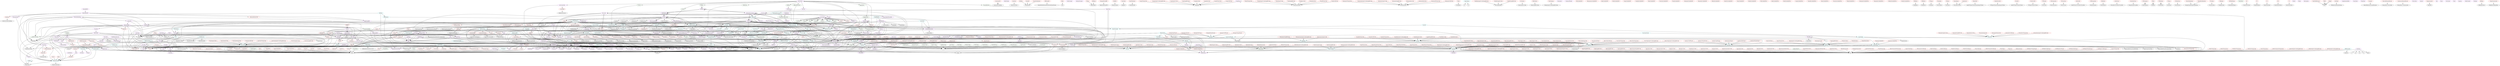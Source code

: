 digraph alltypes {
	subgraph ast {
		subgraph rule{
		Rule	[shape=oval, color=darkviolet, label="Rule"];
		Rule -> Annotation;
		Rule -> Target;
		Rule -> Dependencies;
		Rule -> Type;
		Rule -> Command;
		}
		subgraph command{
		Command	[shape=oval, color=darkviolet, label="Command"];
		Command -> MakeString;
		Command -> CommandOpts;
		}
		subgraph commandopts{
		CommandOpts	[shape=oval, color=darkviolet, label="CommandOpts"];
		}
		subgraph type{
		Type	[shape=oval, color=darkviolet, label="Type"];
		}
		subgraph makefile{
		Makefile	[shape=oval, color=darkgreen, label="Makefile"];
		Makefile -> Rule;
		}
		subgraph annotation{
		Annotation	[shape=oval, color=red2, label="Annotation"];
		Annotation -> Comment;
		}
		subgraph target{
		Target	[shape=oval, color=red2, label="Target"];
		Target -> MakeString;
		}
		subgraph dependencies{
		Dependencies	[shape=oval, color=red2, label="Dependencies"];
		Dependencies -> Target;
		}
	}
	subgraph helpers {
	}
	subgraph import {
	}
	subgraph makestring {
		subgraph makestring{
		MakeString	[shape=oval, color=darkviolet, label="MakeString"];
		MakeString -> String;
		}
		subgraph mvar{
		MVar	[shape=oval, color=darkviolet, label="MVar"];
		MVar -> VarName;
		MVar -> VarVal;
		}
		subgraph varname{
		VarName	[shape=oval, color=red2, label="VarName"];
		VarName -> String;
		}
		subgraph varval{
		VarVal	[shape=oval, color=red2, label="VarVal"];
		VarVal -> String;
		}
	}
	subgraph print {
	}
	subgraph drails {
	}
	subgraph odelibraries {
	}
	subgraph code {
	}
	subgraph codebaes {
	}
	subgraph codedefinition {
		subgraph definitiontype{
		DefinitionType	[shape=oval, color=cyan3, label="DefinitionType"];
		DefinitionType -> CodeChunk;
		DefinitionType -> CodeExpr;
		DefinitionType -> DefinitionType;
		}
	}
	subgraph contraintmaps {
		subgraph constraintce{
		ConstraintCE	[shape=oval, color=red2, label="ConstraintCE"];
		ConstraintCE -> ConstraintCodeExpr;
		}
		subgraph constraintcemap{
		ConstraintCEMap	[shape=oval, color=red2, label="ConstraintCEMap"];
		ConstraintCEMap -> MapUIDConstraintCE;
		}
	}
	subgraph namedargument {
		subgraph namedargument{
		NamedArgument	[shape=oval, color=darkgreen, label="NamedArgument"];
		NamedArgument -> QuantityDict;
		}
	}
	subgraph parameter {
		subgraph passby{
		PassBy	[shape=oval, color=cyan3, label="PassBy"];
		PassBy -> CodeChunk;
		PassBy -> PassBy;
		}
	}
	subgraph ast {
		subgraph docconfig{
		DocConfig	[shape=oval, color=cyan3, label="DocConfig"];
		DocConfig -> String;
		DocConfig -> Bool;
		}
		subgraph buildname{
		BuildName	[shape=oval, color=darkviolet, label="BuildName"];
		BuildName -> BuildName;
		BuildName -> Ext;
		}
		subgraph ext{
		Ext	[shape=oval, color=darkviolet, label="Ext"];
		Ext -> MakeString;
		}
		subgraph builddependencies{
		BuildDependencies	[shape=oval, color=darkviolet, label="BuildDependencies"];
		BuildDependencies -> BuildName;
		}
		subgraph buildconfig{
		BuildConfig	[shape=oval, color=darkviolet, label="BuildConfig"];
		}
		subgraph runtype{
		RunType	[shape=oval, color=darkviolet, label="RunType"];
		RunType -> CommandFragment;
		}
		subgraph runnable{
		Runnable	[shape=oval, color=darkviolet, label="Runnable"];
		Runnable -> BuildName;
		Runnable -> NameOpts;
		Runnable -> RunType;
		}
		subgraph commandfragment{
		CommandFragment	[shape=oval, color=red2, label="CommandFragment"];
		CommandFragment -> MakeString;
		}
		subgraph buildcommand{
		BuildCommand	[shape=oval, color=red2, label="BuildCommand"];
		BuildCommand -> CommandFragment;
		}
		subgraph interpretercommand{
		InterpreterCommand	[shape=oval, color=red2, label="InterpreterCommand"];
		InterpreterCommand -> String;
		}
		subgraph interpreteroption{
		InterpreterOption	[shape=oval, color=red2, label="InterpreterOption"];
		InterpreterOption -> String;
		}
	}
	subgraph import {
		subgraph codeharness{
		CodeHarness	[shape=oval, color=cyan3, label="CodeHarness"];
		CodeHarness -> MaybeBuildConfig;
		CodeHarness -> MaybeRunnable;
		CodeHarness -> GOOLState;
		CodeHarness -> ProgData;
		CodeHarness -> MaybeDocConfig;
		}
	}
	subgraph import {
		subgraph optimizechoice{
		OptimizeChoice	[shape=oval, color=red2, label="OptimizeChoice"];
		OptimizeChoice -> Doc;
		}
		subgraph projname{
		ProjName	[shape=oval, color=red2, label="ProjName"];
		ProjName -> String;
		}
	}
	subgraph csarprendererh {
		subgraph csharpprojecta{
		CSharpProjecta	[shape=oval, color=darkgreen, label="CSharpProjecta"];
		CSharpProjecta -> a;
		}
		subgraph packagecsharpproject{
		PackageCSharpProject	[shape=oval, color=red2, label="PackageCSharpProject"];
		PackageCSharpProject -> PackData;
		}
		subgraph auxiliarycsharpproject{
		AuxiliaryCSharpProject	[shape=oval, color=red2, label="AuxiliaryCSharpProject"];
		AuxiliaryCSharpProject -> AuxData;
		}
		subgraph auxhelpercsharpproject{
		AuxHelperCSharpProject	[shape=oval, color=red2, label="AuxHelperCSharpProject"];
		AuxHelperCSharpProject -> Doc;
		}
	}
	subgraph cpprenderer {
		subgraph cppprojecta{
		CppProjecta	[shape=oval, color=darkgreen, label="CppProjecta"];
		CppProjecta -> a;
		}
		subgraph packagecppproject{
		PackageCppProject	[shape=oval, color=red2, label="PackageCppProject"];
		PackageCppProject -> PackData;
		}
		subgraph auxiliarycppproject{
		AuxiliaryCppProject	[shape=oval, color=red2, label="AuxiliaryCppProject"];
		AuxiliaryCppProject -> AuxData;
		}
		subgraph auxhelpercppproject{
		AuxHelperCppProject	[shape=oval, color=red2, label="AuxHelperCppProject"];
		AuxHelperCppProject -> Doc;
		}
	}
	subgraph javarenderer {
		subgraph javaprojecta{
		JavaProjecta	[shape=oval, color=darkgreen, label="JavaProjecta"];
		JavaProjecta -> a;
		}
		subgraph packagejavaproject{
		PackageJavaProject	[shape=oval, color=red2, label="PackageJavaProject"];
		PackageJavaProject -> PackData;
		}
		subgraph auxiliaryjavaproject{
		AuxiliaryJavaProject	[shape=oval, color=red2, label="AuxiliaryJavaProject"];
		AuxiliaryJavaProject -> AuxData;
		}
		subgraph auxhelperjavaproject{
		AuxHelperJavaProject	[shape=oval, color=red2, label="AuxHelperJavaProject"];
		AuxHelperJavaProject -> Doc;
		}
	}
	subgraph juliarenderer {
		subgraph juliaprojecta{
		JuliaProjecta	[shape=oval, color=darkgreen, label="JuliaProjecta"];
		JuliaProjecta -> a;
		}
		subgraph packagejuliaproject{
		PackageJuliaProject	[shape=oval, color=red2, label="PackageJuliaProject"];
		PackageJuliaProject -> PackData;
		}
		subgraph auxiliaryjuliaproject{
		AuxiliaryJuliaProject	[shape=oval, color=red2, label="AuxiliaryJuliaProject"];
		AuxiliaryJuliaProject -> AuxData;
		}
		subgraph auxhelperjuliaproject{
		AuxHelperJuliaProject	[shape=oval, color=red2, label="AuxHelperJuliaProject"];
		AuxHelperJuliaProject -> Doc;
		}
	}
	subgraph languagepolymorpich {
	}
	subgraph pytonrendererh {
		subgraph pythonprojecta{
		PythonProjecta	[shape=oval, color=darkgreen, label="PythonProjecta"];
		PythonProjecta -> a;
		}
		subgraph packagepythonproject{
		PackagePythonProject	[shape=oval, color=red2, label="PackagePythonProject"];
		PackagePythonProject -> PackData;
		}
		subgraph auxiliarypythonproject{
		AuxiliaryPythonProject	[shape=oval, color=red2, label="AuxiliaryPythonProject"];
		AuxiliaryPythonProject -> AuxData;
		}
		subgraph auxhelperpythonproject{
		AuxHelperPythonProject	[shape=oval, color=red2, label="AuxHelperPythonProject"];
		AuxHelperPythonProject -> Doc;
		}
	}
	subgraph swiftrenderer {
		subgraph swiftprojecta{
		SwiftProjecta	[shape=oval, color=darkgreen, label="SwiftProjecta"];
		SwiftProjecta -> a;
		}
		subgraph packageswiftproject{
		PackageSwiftProject	[shape=oval, color=red2, label="PackageSwiftProject"];
		PackageSwiftProject -> PackData;
		}
		subgraph auxiliaryswiftproject{
		AuxiliarySwiftProject	[shape=oval, color=red2, label="AuxiliarySwiftProject"];
		AuxiliarySwiftProject -> AuxData;
		}
		subgraph auxhelperswiftproject{
		AuxHelperSwiftProject	[shape=oval, color=red2, label="AuxHelperSwiftProject"];
		AuxHelperSwiftProject -> Doc;
		}
	}
	subgraph clasinterfaces {
	}
	subgraph data {
		subgraph auxdata{
		AuxData	[shape=oval, color=cyan3, label="AuxData"];
		AuxData -> FilePath;
		AuxData -> Doc;
		}
		subgraph packdata{
		PackData	[shape=oval, color=cyan3, label="PackData"];
		PackData -> ProgData;
		PackData -> AuxData;
		}
	}
	subgraph languagerenderer {
	}
	subgraph configparers {
		subgraph configuration{
		Configuration	[shape=oval, color=cyan3, label="Configuration"];
		Configuration -> String;
		Configuration -> MaybeString;
		Configuration -> Options;
		}
	}
	subgraph import {
		subgraph readmeinfo{
		ReadMeInfo	[shape=oval, color=cyan3, label="ReadMeInfo"];
		ReadMeInfo -> LangAbbrev;
		ReadMeInfo -> LangVers;
		ReadMeInfo -> MaybeString;
		ReadMeInfo -> ImplementationType;
		ReadMeInfo -> Name;
		ReadMeInfo -> FilePath;
		ReadMeInfo -> Contributor;
		ReadMeInfo -> CaseName;
		ReadMeInfo -> ExamplePurpose;
		ReadMeInfo -> ExampleDescr;
		ReadMeInfo -> ExampleMotivation;
		ReadMeInfo -> ExampleScope;
		ReadMeInfo -> Int;
		ReadMeInfo -> InFile;
		}
		subgraph langabbrev{
		LangAbbrev	[shape=oval, color=red2, label="LangAbbrev"];
		LangAbbrev -> String;
		}
		subgraph langvers{
		LangVers	[shape=oval, color=red2, label="LangVers"];
		LangVers -> String;
		}
		subgraph casename{
		CaseName	[shape=oval, color=red2, label="CaseName"];
		CaseName -> String;
		}
		subgraph examplepurpose{
		ExamplePurpose	[shape=oval, color=red2, label="ExamplePurpose"];
		ExamplePurpose -> String;
		}
		subgraph exampledescr{
		ExampleDescr	[shape=oval, color=red2, label="ExampleDescr"];
		ExampleDescr -> String;
		}
		subgraph examplemotivation{
		ExampleMotivation	[shape=oval, color=red2, label="ExampleMotivation"];
		ExampleMotivation -> String;
		}
		subgraph examplescope{
		ExampleScope	[shape=oval, color=red2, label="ExampleScope"];
		ExampleScope -> String;
		}
		subgraph contributor{
		Contributor	[shape=oval, color=red2, label="Contributor"];
		Contributor -> String;
		}
		subgraph infile{
		InFile	[shape=oval, color=red2, label="InFile"];
		InFile -> String;
		}
		subgraph outfile{
		OutFile	[shape=oval, color=red2, label="OutFile"];
		OutFile -> String;
		}
	}
	subgraph comments {
	}
	subgraph conceptmatch {
	}
	subgraph decriptionss {
	}
	subgraph drailstates {
		subgraph drasilstate{
		DrasilState	[shape=oval, color=cyan3, label="DrasilState"];
		DrasilState -> CodeSpec;
		DrasilState -> Modularity;
		DrasilState -> ImplementationType;
		DrasilState -> Structure;
		DrasilState -> ConstantStructure;
		DrasilState -> ConstantRepr;
		DrasilState -> MatchedConceptMap;
		DrasilState -> MatchedSpaces;
		DrasilState -> ConstraintBehaviour;
		DrasilState -> Comments;
		DrasilState -> Verbosity;
		DrasilState -> String;
		DrasilState -> Logging;
		DrasilState -> AuxFile;
		DrasilState -> Expr;
		DrasilState -> InternalConceptName;
		DrasilState -> Mod;
		DrasilState -> Name;
		DrasilState -> ExtLibMap;
		DrasilState -> FilePath;
		DrasilState -> ModExportMap;
		DrasilState -> ClassDefinitionMap;
		DrasilState -> SetName;
		DrasilState -> Int;
		DrasilState -> Doc;
		DrasilState -> Space;
		DrasilState -> ScopeType;
		}
		subgraph scopetype{
		ScopeType	[shape=oval, color=darkviolet, label="ScopeType"];
		}
		subgraph matchedspaces{
		MatchedSpaces	[shape=oval, color=red2, label="MatchedSpaces"];
		MatchedSpaces -> SpaceGenStateCodeType;
		}
		subgraph extlibmap{
		ExtLibMap	[shape=oval, color=red2, label="ExtLibMap"];
		ExtLibMap -> MapStringExtLibState;
		}
		subgraph modexportmap{
		ModExportMap	[shape=oval, color=red2, label="ModExportMap"];
		ModExportMap -> MapStringString;
		}
		subgraph classdefinitionmap{
		ClassDefinitionMap	[shape=oval, color=red2, label="ClassDefinitionMap"];
		ClassDefinitionMap -> MapStringString;
		}
		subgraph genstate{
		GenState	[shape=oval, color=red2, label="GenState"];
		GenState -> StateDrasilState;
		}
		subgraph modexp{
		ModExp	[shape=oval, color=red2, label="ModExp"];
		ModExp -> StringString;
		}
		subgraph classdef{
		ClassDef	[shape=oval, color=red2, label="ClassDef"];
		ClassDef -> StringString;
		}
	}
	subgraph functioncalls {
	}
	subgraph genode {
		subgraph odegeninfo{
		ODEGenInfo	[shape=oval, color=red2, label="ODEGenInfo"];
		ODEGenInfo -> MaybeFilePathNameExtLibStateNameVersion;
		}
	}
	subgraph generategool {
		subgraph classtype{
		ClassType	[shape=oval, color=darkviolet, label="ClassType"];
		ClassType -> OOProg;
		ClassType -> r;
		ClassType -> ClassType;
		ClassType -> Name;
		ClassType -> Maybe;
		ClassType -> Description;
		}
	}
	subgraph generator {
	}
	subgraph helpers {
	}
	subgraph import {
	}
	subgraph logging {
	}
	subgraph modules {
		subgraph calctype{
		CalcType	[shape=oval, color=darkviolet, label="CalcType"];
		CalcType -> OOProg;
		CalcType -> r;
		CalcType -> CalcType;
		CalcType -> CodeDefinition;
		CalcType -> CodeExpr;
		}
		subgraph constraintce{
		ConstraintCE	[shape=oval, color=red2, label="ConstraintCE"];
		ConstraintCE -> ConstraintCodeExpr;
		}
	}
	subgraph parameters {
		subgraph paramtype{
		ParamType	[shape=oval, color=darkviolet, label="ParamType"];
		ParamType -> ParamType;
		ParamType -> Bool;
		}
	}
	subgraph readinput {
	}
	subgraph spacematch {
	}
	subgraph writeinput {
	}
	subgraph writereadme {
	}
	subgraph code {
		subgraph code{
		Code	[shape=oval, color=darkgreen, label="Code"];
		Code -> FilePath;
		}
	}
	subgraph codegeneration {
	}
	subgraph codequantitydicts {
	}
	subgraph datadecs {
		subgraph datadesc_{
		DataDesc_	[shape=oval, color=darkviolet, label="DataDesc_"];
		DataDesc_ -> Data_;
		DataDesc_ -> Delimiter;
		DataDesc_ -> DataDesc_;
		}
		subgraph data_{
		Data_	[shape=oval, color=darkviolet, label="Data_"];
		Data_ -> DataItem_;
		}
		subgraph dataitem_{
		DataItem_	[shape=oval, color=darkviolet, label="DataItem_"];
		}
		subgraph data{
		Data	[shape=oval, color=darkviolet, label="Data"];
		Data -> DataItem;
		}
		subgraph linepattern{
		LinePattern	[shape=oval, color=darkviolet, label="LinePattern"];
		LinePattern -> DataItem;
		}
		subgraph dataitem{
		DataItem	[shape=oval, color=red2, label="DataItem"];
		DataItem -> CodeVarChunk;
		}
		subgraph delimiter{
		Delimiter	[shape=oval, color=red2, label="Delimiter"];
		Delimiter -> String;
		}
		subgraph datadesc{
		DataDesc	[shape=oval, color=red2, label="DataDesc"];
		DataDesc -> Data;
		}
		subgraph delim{
		Delim	[shape=oval, color=red2, label="Delim"];
		Delim -> Char;
		}
	}
	subgraph extlibimport {
		subgraph extlibstate{
		ExtLibState	[shape=oval, color=cyan3, label="ExtLibState"];
		ExtLibState -> Mod;
		ExtLibState -> FuncStmt;
		ExtLibState -> Name;
		ExtLibState -> String;
		}
	}
	subgraph externallibrary {
		subgraph step{
		Step	[shape=oval, color=darkviolet, label="Step"];
		Step -> FunctionInterface;
		Step -> NonEmpty;
		Step -> CodeExpr;
		Step -> Condition;
		Step -> Step;
		Step -> CodeVarChunk;
		Step -> FuncStmt;
		}
		subgraph functioninterface{
		FunctionInterface	[shape=oval, color=darkviolet, label="FunctionInterface"];
		FunctionInterface -> NonEmpty;
		FunctionInterface -> Requires;
		FunctionInterface -> FuncType;
		FunctionInterface -> CodeFuncChunk;
		FunctionInterface -> Argument;
		FunctionInterface -> Maybe;
		FunctionInterface -> Result;
		}
		subgraph result{
		Result	[shape=oval, color=darkviolet, label="Result"];
		Result -> CodeVarChunk;
		}
		subgraph argument{
		Argument	[shape=oval, color=darkviolet, label="Argument"];
		Argument -> Maybe;
		Argument -> NamedArgument;
		Argument -> ArgumentInfo;
		}
		subgraph argumentinfo{
		ArgumentInfo	[shape=oval, color=darkviolet, label="ArgumentInfo"];
		ArgumentInfo -> CodeExpr;
		ArgumentInfo -> Space;
		ArgumentInfo -> Maybe;
		ArgumentInfo -> CodeVarChunk;
		ArgumentInfo -> CodeFuncChunk;
		ArgumentInfo -> Parameter;
		ArgumentInfo -> Step;
		ArgumentInfo -> Requires;
		ArgumentInfo -> Description;
		ArgumentInfo -> ClassInfo;
		ArgumentInfo -> NonEmpty;
		}
		subgraph parameter{
		Parameter	[shape=oval, color=darkviolet, label="Parameter"];
		Parameter -> ParameterChunk;
		Parameter -> Space;
		}
		subgraph classinfo{
		ClassInfo	[shape=oval, color=darkviolet, label="ClassInfo"];
		ClassInfo -> MethodInfo;
		ClassInfo -> String;
		}
		subgraph methodinfo{
		MethodInfo	[shape=oval, color=darkviolet, label="MethodInfo"];
		MethodInfo -> Description;
		MethodInfo -> Parameter;
		MethodInfo -> Step;
		MethodInfo -> CodeFuncChunk;
		MethodInfo -> Maybe;
		MethodInfo -> NonEmpty;
		}
		subgraph functype{
		FuncType	[shape=oval, color=darkviolet, label="FuncType"];
		FuncType -> CodeVarChunk;
		FuncType -> StepGroup;
		FuncType -> ExternalLibrary;
		}
		subgraph condition{
		Condition	[shape=oval, color=red2, label="Condition"];
		Condition -> CodeExpr;
		}
		subgraph requires{
		Requires	[shape=oval, color=red2, label="Requires"];
		Requires -> String;
		}
		subgraph externallibrary{
		ExternalLibrary	[shape=oval, color=red2, label="ExternalLibrary"];
		ExternalLibrary -> StepGroup;
		}
		subgraph stepgroup{
		StepGroup	[shape=oval, color=red2, label="StepGroup"];
		StepGroup -> NonEmptyStep;
		}
	}
	subgraph externallibrarycall {
		subgraph stepgroupfill{
		StepGroupFill	[shape=oval, color=darkviolet, label="StepGroupFill"];
		StepGroupFill -> Int;
		StepGroupFill -> StepFill;
		}
		subgraph stepfill{
		StepFill	[shape=oval, color=darkviolet, label="StepFill"];
		StepFill -> FunctionIntFill;
		StepFill -> NonEmpty;
		StepFill -> CodeExpr;
		StepFill -> StepFill;
		StepFill -> CodeVarChunk;
		}
		subgraph argumentfill{
		ArgumentFill	[shape=oval, color=darkviolet, label="ArgumentFill"];
		ArgumentFill -> Maybe;
		ArgumentFill -> NamedArgument;
		ArgumentFill -> CodeExpr;
		}
		subgraph parameterfill{
		ParameterFill	[shape=oval, color=darkviolet, label="ParameterFill"];
		ParameterFill -> ParameterChunk;
		}
		subgraph classinfofill{
		ClassInfoFill	[shape=oval, color=darkviolet, label="ClassInfoFill"];
		ClassInfoFill -> MethodInfoFill;
		}
		subgraph methodinfofill{
		MethodInfoFill	[shape=oval, color=darkviolet, label="MethodInfoFill"];
		MethodInfoFill -> ParameterFill;
		MethodInfoFill -> Initializer;
		MethodInfoFill -> StepFill;
		MethodInfoFill -> NonEmpty;
		MethodInfoFill -> StepGroupFill;
		MethodInfoFill -> ExternalLibraryCall;
		}
		subgraph functionintfill{
		FunctionIntFill	[shape=oval, color=darkgreen, label="FunctionIntFill"];
		FunctionIntFill -> ArgumentFill;
		}
		subgraph externallibrarycall{
		ExternalLibraryCall	[shape=oval, color=red2, label="ExternalLibraryCall"];
		ExternalLibraryCall -> StepGroupFill;
		}
	}
	subgraph lang {
		subgraph lang{
		Lang	[shape=oval, color=darkviolet, label="Lang"];
		}
	}
	subgraph odeinfo {
		subgraph odeinfo{
		ODEInfo	[shape=oval, color=cyan3, label="ODEInfo"];
		ODEInfo -> CodeVarChunk;
		ODEInfo -> CodeExpr;
		ODEInfo -> ODEOptions;
		}
		subgraph odeoptions{
		ODEOptions	[shape=oval, color=cyan3, label="ODEOptions"];
		ODEOptions -> ODEMethod;
		ODEOptions -> CodeExpr;
		}
		subgraph odemethod{
		ODEMethod	[shape=oval, color=darkviolet, label="ODEMethod"];
		ODEMethod -> DifferentialModel;
		ODEMethod -> CodeExpr;
		}
	}
	subgraph odelibpckg {
		subgraph odelibpckg{
		ODELibPckg	[shape=oval, color=cyan3, label="ODELibPckg"];
		ODELibPckg -> Name;
		ODELibPckg -> Version;
		ODELibPckg -> ExternalLibrary;
		ODELibPckg -> ODEInfoExternalLibraryCall;
		ODELibPckg -> MaybeFilePath;
		ODELibPckg -> Lang;
		}
	}
	subgraph coicehs {
		subgraph choices{
		Choices	[shape=oval, color=cyan3, label="Choices"];
		Choices -> Lang;
		Choices -> Architecture;
		Choices -> DataInfo;
		Choices -> Maps;
		Choices -> OptionalFeatures;
		Choices -> Constraints;
		Choices -> ExtLib;
		Choices -> InternalConceptName;
		Choices -> Int;
		}
		subgraph architecture{
		Architecture	[shape=oval, color=cyan3, label="Architecture"];
		Architecture -> Modularity;
		Architecture -> ImplementationType;
		}
		subgraph datainfo{
		DataInfo	[shape=oval, color=cyan3, label="DataInfo"];
		DataInfo -> Structure;
		DataInfo -> ConstantStructure;
		DataInfo -> ConstantRepr;
		}
		subgraph maps{
		Maps	[shape=oval, color=cyan3, label="Maps"];
		Maps -> ConceptMatchMap;
		Maps -> SpaceMatch;
		}
		subgraph optionalfeatures{
		OptionalFeatures	[shape=oval, color=cyan3, label="OptionalFeatures"];
		OptionalFeatures -> DocConfig;
		OptionalFeatures -> LogConfig;
		OptionalFeatures -> AuxFile;
		}
		subgraph docconfig{
		DocConfig	[shape=oval, color=cyan3, label="DocConfig"];
		DocConfig -> Comments;
		DocConfig -> Verbosity;
		DocConfig -> Visibility;
		}
		subgraph logconfig{
		LogConfig	[shape=oval, color=cyan3, label="LogConfig"];
		LogConfig -> Logging;
		LogConfig -> FilePath;
		}
		subgraph constraints{
		Constraints	[shape=oval, color=cyan3, label="Constraints"];
		Constraints -> ConstraintBehaviour;
		}
		subgraph modularity{
		Modularity	[shape=oval, color=darkviolet, label="Modularity"];
		}
		subgraph implementationtype{
		ImplementationType	[shape=oval, color=darkviolet, label="ImplementationType"];
		}
		subgraph structure{
		Structure	[shape=oval, color=darkviolet, label="Structure"];
		}
		subgraph constantstructure{
		ConstantStructure	[shape=oval, color=darkviolet, label="ConstantStructure"];
		}
		subgraph constantrepr{
		ConstantRepr	[shape=oval, color=darkviolet, label="ConstantRepr"];
		}
		subgraph codeconcept{
		CodeConcept	[shape=oval, color=darkviolet, label="CodeConcept"];
		}
		subgraph comments{
		Comments	[shape=oval, color=darkviolet, label="Comments"];
		}
		subgraph verbosity{
		Verbosity	[shape=oval, color=darkviolet, label="Verbosity"];
		}
		subgraph visibility{
		Visibility	[shape=oval, color=darkviolet, label="Visibility"];
		}
		subgraph logging{
		Logging	[shape=oval, color=darkviolet, label="Logging"];
		}
		subgraph auxfile{
		AuxFile	[shape=oval, color=darkviolet, label="AuxFile"];
		AuxFile -> FilePath;
		}
		subgraph constraintbehaviour{
		ConstraintBehaviour	[shape=oval, color=darkviolet, label="ConstraintBehaviour"];
		}
		subgraph internalconcept{
		InternalConcept	[shape=oval, color=darkviolet, label="InternalConcept"];
		}
		subgraph extlib{
		ExtLib	[shape=oval, color=darkgreen, label="ExtLib"];
		}
		subgraph conceptmatchmap{
		ConceptMatchMap	[shape=oval, color=red2, label="ConceptMatchMap"];
		ConceptMatchMap -> MapUIDCodeConcept;
		}
		subgraph matchedconceptmap{
		MatchedConceptMap	[shape=oval, color=red2, label="MatchedConceptMap"];
		MatchedConceptMap -> MapUIDCodeConcept;
		}
		subgraph spacematch{
		SpaceMatch	[shape=oval, color=red2, label="SpaceMatch"];
		SpaceMatch -> SpaceCodeType;
		}
	}
	subgraph code {
	}
	subgraph codespec {
		subgraph oldcodespec{
		OldCodeSpec	[shape=oval, color=cyan3, label="OldCodeSpec"];
		OldCodeSpec -> Name;
		OldCodeSpec -> People;
		OldCodeSpec -> Input;
		OldCodeSpec -> Derived;
		OldCodeSpec -> Output;
		OldCodeSpec -> FilePath;
		OldCodeSpec -> Def;
		OldCodeSpec -> ConstraintCEMap;
		OldCodeSpec -> Const;
		OldCodeSpec -> ConstantMap;
		OldCodeSpec -> Mod;
		OldCodeSpec -> ChunkDB;
		}
		subgraph codespec{
		CodeSpec	[shape=oval, color=cyan3, label="CodeSpec"];
		CodeSpec -> SystemInformation;
		CodeSpec -> OldCodeSpec;
		}
		subgraph input{
		Input	[shape=oval, color=red2, label="Input"];
		Input -> CodeVarChunk;
		}
		subgraph output{
		Output	[shape=oval, color=red2, label="Output"];
		Output -> CodeVarChunk;
		}
		subgraph const{
		Const	[shape=oval, color=red2, label="Const"];
		Const -> CodeDefinition;
		}
		subgraph derived{
		Derived	[shape=oval, color=red2, label="Derived"];
		Derived -> CodeDefinition;
		}
		subgraph def{
		Def	[shape=oval, color=red2, label="Def"];
		Def -> CodeDefinition;
		}
		subgraph constantmap{
		ConstantMap	[shape=oval, color=red2, label="ConstantMap"];
		ConstantMap -> MapUIDCodeDefinition;
		}
		subgraph known{
		Known	[shape=oval, color=red2, label="Known"];
		Known -> CodeVarChunk;
		}
		subgraph need{
		Need	[shape=oval, color=red2, label="Need"];
		Need -> CodeVarChunk;
		}
	}
	subgraph mod {
		subgraph class{
		Class	[shape=oval, color=cyan3, label="Class"];
		Class -> Name;
		Class -> MaybeName;
		Class -> Description;
		Class -> StateVariable;
		Class -> Func;
		}
		subgraph statevariable{
		StateVariable	[shape=oval, color=cyan3, label="StateVariable"];
		StateVariable -> VisibilityTag;
		StateVariable -> CodeVarChunk;
		}
		subgraph mod{
		Mod	[shape=oval, color=darkviolet, label="Mod"];
		Mod -> Name;
		Mod -> Description;
		Mod -> Import;
		Mod -> Class;
		Mod -> Func;
		Mod -> Mod;
		}
		subgraph func{
		Func	[shape=oval, color=darkviolet, label="Func"];
		Func -> FuncDef;
		Func -> FuncData;
		Func -> Name;
		Func -> Description;
		Func -> DataDesc;
		Func -> Func;
		}
		subgraph funcdata{
		FuncData	[shape=oval, color=darkviolet, label="FuncData"];
		FuncData -> Name;
		FuncData -> Description;
		FuncData -> DataDesc;
		FuncData -> FuncData;
		}
		subgraph funcdef{
		FuncDef	[shape=oval, color=darkviolet, label="FuncDef"];
		FuncDef -> Name;
		FuncDef -> Description;
		FuncDef -> ParameterChunk;
		FuncDef -> Space;
		}
		subgraph funcstmt{
		FuncStmt	[shape=oval, color=darkviolet, label="FuncStmt"];
		FuncStmt -> CodeVarChunk;
		FuncStmt -> CodeExpr;
		FuncStmt -> FuncStmt;
		FuncStmt -> Integer;
		}
		subgraph name{
		Name	[shape=oval, color=red2, label="Name"];
		Name -> String;
		}
		subgraph description{
		Description	[shape=oval, color=red2, label="Description"];
		Description -> String;
		}
		subgraph import{
		Import	[shape=oval, color=red2, label="Import"];
		Import -> String;
		}
		subgraph version{
		Version	[shape=oval, color=red2, label="Version"];
		Version -> String;
		}
		subgraph initializer{
		Initializer	[shape=oval, color=red2, label="Initializer"];
		Initializer -> CodeVarChunkCodeExpr;
		}
	}
	subgraph obervers {
	}
	subgraph patterntets {
	}
	subgraph filetetss {
	}
	subgraph helloworld {
	}
	subgraph helper {
	}
	subgraph main {
	}
	subgraph namegentets {
	}
	subgraph vectortets {
	}
	subgraph languagestructure {
		subgraph comment{
		Comment	[shape=oval, color=red2, label="Comment"];
		Comment -> String;
		}
	}
	subgraph drails {
	}
	subgraph computation {
	}
	subgraph documentation {
	}
	subgraph education {
	}
	subgraph math {
	}
	subgraph pyicalpropertieshs {
	}
	subgraph pyicshs {
	}
	subgraph software {
	}
	subgraph solidmecanichs {
	}
	subgraph termodynamichs {
	}
	subgraph derivations {
	}
	subgraph pyicshs {
	}
	subgraph math {
	}
	subgraph pyicalpropertieshs {
	}
	subgraph pyicshs {
	}
	subgraph solidmecanichs {
	}
	subgraph termodynamichs {
	}
	subgraph products {
	}
	subgraph pyicshs {
	}
	subgraph pyicalpropertieshs {
	}
	subgraph pyicshs {
	}
	subgraph solidmecanichs {
	}
	subgraph termodynamichs {
	}
	subgraph citations {
	}
	subgraph contraintss {
	}
	subgraph people {
	}
	subgraph si_units {
	}
	subgraph cunkdbh {
		subgraph chunkdb{
		ChunkDB	[shape=oval, color=cyan3, label="ChunkDB"];
		ChunkDB -> SymbolMap;
		ChunkDB -> TermMap;
		ChunkDB -> ConceptMap;
		ChunkDB -> UnitMap;
		ChunkDB -> TraceMap;
		ChunkDB -> RefbyMap;
		ChunkDB -> DatadefnMap;
		ChunkDB -> InsModelMap;
		ChunkDB -> GendefMap;
		ChunkDB -> TheoryModelMap;
		ChunkDB -> ConceptInstanceMap;
		ChunkDB -> LabelledContentMap;
		ChunkDB -> ReferenceMap;
		}
		subgraph umapa{
		UMapa	[shape=oval, color=red2, label="UMapa"];
		UMapa -> MapUIDaInt;
		}
		subgraph symbolmap{
		SymbolMap	[shape=oval, color=red2, label="SymbolMap"];
		SymbolMap -> UMapQuantityDict;
		}
		subgraph conceptmap{
		ConceptMap	[shape=oval, color=red2, label="ConceptMap"];
		ConceptMap -> UMapConceptChunk;
		}
		subgraph unitmap{
		UnitMap	[shape=oval, color=red2, label="UnitMap"];
		UnitMap -> UMapUnitDefn;
		}
		subgraph termmap{
		TermMap	[shape=oval, color=red2, label="TermMap"];
		TermMap -> UMapIdeaDict;
		}
		subgraph tracemap{
		TraceMap	[shape=oval, color=red2, label="TraceMap"];
		TraceMap -> MapUIDUID;
		}
		subgraph refbymap{
		RefbyMap	[shape=oval, color=red2, label="RefbyMap"];
		RefbyMap -> MapUIDUID;
		}
		subgraph datadefnmap{
		DatadefnMap	[shape=oval, color=red2, label="DatadefnMap"];
		DatadefnMap -> UMapDataDefinition;
		}
		subgraph insmodelmap{
		InsModelMap	[shape=oval, color=red2, label="InsModelMap"];
		InsModelMap -> UMapInstanceModel;
		}
		subgraph gendefmap{
		GendefMap	[shape=oval, color=red2, label="GendefMap"];
		GendefMap -> UMapGenDefn;
		}
		subgraph theorymodelmap{
		TheoryModelMap	[shape=oval, color=red2, label="TheoryModelMap"];
		TheoryModelMap -> UMapTheoryModel;
		}
		subgraph conceptinstancemap{
		ConceptInstanceMap	[shape=oval, color=red2, label="ConceptInstanceMap"];
		ConceptInstanceMap -> UMapConceptInstance;
		}
		subgraph labelledcontentmap{
		LabelledContentMap	[shape=oval, color=red2, label="LabelledContentMap"];
		LabelledContentMap -> UMapLabelledContent;
		}
		subgraph referencemap{
		ReferenceMap	[shape=oval, color=red2, label="ReferenceMap"];
		ReferenceMap -> UMapReference;
		}
	}
	subgraph dump {
		subgraph chunktype{
		ChunkType	[shape=oval, color=red2, label="ChunkType"];
		ChunkType -> String;
		}
		subgraph dumpedchunkdb{
		DumpedChunkDB	[shape=oval, color=red2, label="DumpedChunkDB"];
		DumpedChunkDB -> MapChunkTypeUID;
		}
	}
	subgraph drails {
	}
	subgraph notebook {
	}
	subgraph references {
	}
	subgraph srs {
	}
	subgraph core {
		subgraph lsnchapter{
		LsnChapter	[shape=oval, color=darkviolet, label="LsnChapter"];
		LsnChapter -> Intro;
		LsnChapter -> LearnObj;
		LsnChapter -> Review;
		LsnChapter -> CaseProb;
		LsnChapter -> Example;
		LsnChapter -> Smmry;
		LsnChapter -> Apndx;
		}
		subgraph apndx{
		Apndx	[shape=oval, color=darkgreen, label="Apndx"];
		}
		subgraph intro{
		Intro	[shape=oval, color=darkgreen, label="Intro"];
		Intro -> Contents;
		}
		subgraph learnobj{
		LearnObj	[shape=oval, color=darkgreen, label="LearnObj"];
		LearnObj -> Contents;
		}
		subgraph review{
		Review	[shape=oval, color=darkgreen, label="Review"];
		Review -> Contents;
		}
		subgraph caseprob{
		CaseProb	[shape=oval, color=darkgreen, label="CaseProb"];
		CaseProb -> Contents;
		}
		subgraph example{
		Example	[shape=oval, color=darkgreen, label="Example"];
		Example -> Contents;
		}
		subgraph smmry{
		Smmry	[shape=oval, color=darkgreen, label="Smmry"];
		Smmry -> Contents;
		}
		subgraph lsndesc{
		LsnDesc	[shape=oval, color=red2, label="LsnDesc"];
		LsnDesc -> LsnChapter;
		}
	}
	subgraph documentlanguage {
	}
	subgraph lndecls {
		subgraph lsnchapter{
		LsnChapter	[shape=oval, color=darkviolet, label="LsnChapter"];
		LsnChapter -> Intro;
		LsnChapter -> LearnObj;
		LsnChapter -> Review;
		LsnChapter -> CaseProb;
		LsnChapter -> Example;
		LsnChapter -> Smmry;
		LsnChapter -> Apndx;
		LsnChapter -> SystemInformation;
		LsnChapter -> LsnDecl;
		LsnChapter -> LsnDesc;
		}
		subgraph lsndecl{
		LsnDecl	[shape=oval, color=red2, label="LsnDecl"];
		LsnDecl -> LsnChapter;
		}
	}
	subgraph core {
		subgraph docsection{
		DocSection	[shape=oval, color=darkviolet, label="DocSection"];
		DocSection -> RefSec;
		DocSection -> IntroSec;
		DocSection -> StkhldrSec;
		DocSection -> GSDSec;
		DocSection -> SSDSec;
		DocSection -> ReqrmntSec;
		DocSection -> LCsSec;
		DocSection -> UCsSec;
		DocSection -> TraceabilitySec;
		DocSection -> AuxConstntSec;
		DocSection -> AppndxSec;
		DocSection -> OffShelfSolnsSec;
		}
		subgraph refsec{
		RefSec	[shape=oval, color=darkviolet, label="RefSec"];
		RefSec -> Contents;
		RefSec -> RefTab;
		}
		subgraph reftab{
		RefTab	[shape=oval, color=darkviolet, label="RefTab"];
		RefTab -> RefTab;
		RefTab -> TUIntro;
		RefTab -> UnitDefn;
		RefTab -> LabelledContent;
		RefTab -> TSIntro;
		RefTab -> LFunc;
		}
		subgraph tsintro{
		TSIntro	[shape=oval, color=darkviolet, label="TSIntro"];
		TSIntro -> TConvention;
		}
		subgraph tconvention{
		TConvention	[shape=oval, color=darkviolet, label="TConvention"];
		TConvention -> Emphasis;
		}
		subgraph emphasis{
		Emphasis	[shape=oval, color=darkviolet, label="Emphasis"];
		}
		subgraph literature{
		Literature	[shape=oval, color=darkviolet, label="Literature"];
		Literature -> Topic;
		}
		subgraph tuintro{
		TUIntro	[shape=oval, color=darkviolet, label="TUIntro"];
		}
		subgraph lfunc{
		LFunc	[shape=oval, color=darkviolet, label="LFunc"];
		LFunc -> LFunc;
		LFunc -> DefinedQuantityDict;
		}
		subgraph introsec{
		IntroSec	[shape=oval, color=darkviolet, label="IntroSec"];
		IntroSec -> Sentence;
		IntroSec -> IntroSub;
		}
		subgraph introsub{
		IntroSub	[shape=oval, color=darkviolet, label="IntroSub"];
		IntroSub -> Sentence;
		IntroSub -> IntroSub;
		IntroSub -> CI;
		IntroSub -> Section;
		}
		subgraph stkhldrsub{
		StkhldrSub	[shape=oval, color=darkviolet, label="StkhldrSub"];
		StkhldrSub -> CI;
		StkhldrSub -> Sentence;
		StkhldrSub -> StkhldrSub;
		}
		subgraph gsdsub{
		GSDSub	[shape=oval, color=darkviolet, label="GSDSub"];
		GSDSub -> Contents;
		GSDSub -> GSDSub;
		}
		subgraph ssdsub{
		SSDSub	[shape=oval, color=darkviolet, label="SSDSub"];
		SSDSub -> ProblemDescription;
		SSDSub -> SSDSub;
		SSDSub -> SolChSpec;
		}
		subgraph problemdescription{
		ProblemDescription	[shape=oval, color=darkviolet, label="ProblemDescription"];
		ProblemDescription -> Sentence;
		ProblemDescription -> Section;
		ProblemDescription -> PDSub;
		ProblemDescription -> ProblemDescription;
		}
		subgraph pdsub{
		PDSub	[shape=oval, color=darkviolet, label="PDSub"];
		PDSub -> Concept;
		PDSub -> c;
		PDSub -> Maybe;
		PDSub -> Sentence;
		PDSub -> PDSub;
		PDSub -> Idea;
		PDSub -> a;
		PDSub -> LabelledContent;
		PDSub -> Contents;
		PDSub -> ConceptInstance;
		}
		subgraph solchspec{
		SolChSpec	[shape=oval, color=darkviolet, label="SolChSpec"];
		SolChSpec -> SCSSub;
		SolChSpec -> SolChSpec;
		}
		subgraph scssub{
		SCSSub	[shape=oval, color=darkviolet, label="SCSSub"];
		SCSSub -> ConceptInstance;
		SCSSub -> SCSSub;
		SCSSub -> Sentence;
		SCSSub -> Fields;
		SCSSub -> TheoryModel;
		SCSSub -> GenDefn;
		SCSSub -> DerivationDisplay;
		SCSSub -> DataDefinition;
		}
		subgraph derivationdisplay{
		DerivationDisplay	[shape=oval, color=darkviolet, label="DerivationDisplay"];
		}
		subgraph reqssub{
		ReqsSub	[shape=oval, color=darkviolet, label="ReqsSub"];
		ReqsSub -> ConceptInstance;
		ReqsSub -> LabelledContent;
		ReqsSub -> ReqsSub;
		}
		subgraph traceconfig{
		TraceConfig	[shape=oval, color=darkviolet, label="TraceConfig"];
		TraceConfig -> UID;
		TraceConfig -> Sentence;
		TraceConfig -> TraceViewCat;
		TraceConfig -> TraceConfig;
		}
		subgraph auxconstntsec{
		AuxConstntSec	[shape=oval, color=darkviolet, label="AuxConstntSec"];
		AuxConstntSec -> CI;
		AuxConstntSec -> ConstQDef;
		}
		subgraph appndxsec{
		AppndxSec	[shape=oval, color=darkgreen, label="AppndxSec"];
		}
		subgraph stkhldrsec{
		StkhldrSec	[shape=oval, color=darkgreen, label="StkhldrSec"];
		StkhldrSec -> StkhldrSub;
		}
		subgraph gsdsec{
		GSDSec	[shape=oval, color=darkgreen, label="GSDSec"];
		GSDSec -> GSDSub;
		}
		subgraph ssdsec{
		SSDSec	[shape=oval, color=darkgreen, label="SSDSec"];
		SSDSec -> SSDSub;
		}
		subgraph reqrmntsec{
		ReqrmntSec	[shape=oval, color=darkgreen, label="ReqrmntSec"];
		ReqrmntSec -> ReqsSub;
		}
		subgraph lcssec{
		LCsSec	[shape=oval, color=darkgreen, label="LCsSec"];
		LCsSec -> ConceptInstance;
		}
		subgraph ucssec{
		UCsSec	[shape=oval, color=darkgreen, label="UCsSec"];
		UCsSec -> ConceptInstance;
		}
		subgraph traceabilitysec{
		TraceabilitySec	[shape=oval, color=darkgreen, label="TraceabilitySec"];
		TraceabilitySec -> TraceConfig;
		}
		subgraph offshelfsolnssec{
		OffShelfSolnsSec	[shape=oval, color=darkgreen, label="OffShelfSolnsSec"];
		OffShelfSolnsSec -> Contents;
		}
		subgraph system{
		System	[shape=oval, color=red2, label="System"];
		System -> Sentence;
		}
		subgraph dockind{
		DocKind	[shape=oval, color=red2, label="DocKind"];
		DocKind -> Sentence;
		}
		subgraph docdesc{
		DocDesc	[shape=oval, color=red2, label="DocDesc"];
		DocDesc -> DocSection;
		}
		subgraph topic{
		Topic	[shape=oval, color=red2, label="Topic"];
		Topic -> IdeaDict;
		}
	}
	subgraph definitions {
		subgraph field{
		Field	[shape=oval, color=darkviolet, label="Field"];
		Field -> Verbosity;
		Field -> InclUnits;
		}
		subgraph verbosity{
		Verbosity	[shape=oval, color=darkviolet, label="Verbosity"];
		}
		subgraph inclunits{
		InclUnits	[shape=oval, color=darkviolet, label="InclUnits"];
		}
		subgraph fields{
		Fields	[shape=oval, color=red2, label="Fields"];
		Fields -> Field;
		}
		subgraph modrow{
		ModRow	[shape=oval, color=red2, label="ModRow"];
		ModRow -> StringContents;
		}
	}
	subgraph traceabilitygraph {
	}
	subgraph traceabilitymatrix {
		subgraph traceviewcat{
		TraceViewCat	[shape=oval, color=red2, label="TraceViewCat"];
		TraceViewCat -> UIDChunkDBUID;
		}
	}
	subgraph units {
	}
	subgraph auxiliarycontantss {
	}
	subgraph generalsytdescs {
	}
	subgraph introduction {
	}
	subgraph referencematerial {
		subgraph plurality{
		Plurality	[shape=oval, color=darkviolet, label="Plurality"];
		Plurality -> NamedIdea;
		Plurality -> n;
		Plurality -> Plurality;
		Plurality -> Sentence;
		}
	}
	subgraph requirements {
	}
	subgraph specificsytemdescriptions {
	}
	subgraph stakeolderhs {
	}
	subgraph tableofabbandacronyms {
	}
	subgraph tableofcontents {
	}
	subgraph tableofsymbols {
	}
	subgraph tableofunits {
	}
	subgraph traceabilitymandgs {
	}
	subgraph docdecl {
		subgraph docsection{
		DocSection	[shape=oval, color=darkviolet, label="DocSection"];
		}
		subgraph ssdsub{
		SSDSub	[shape=oval, color=darkviolet, label="SSDSub"];
		SSDSub -> ProblemDescription;
		SSDSub -> SSDSub;
		SSDSub -> SolChSpec;
		}
		subgraph problemdescription{
		ProblemDescription	[shape=oval, color=darkviolet, label="ProblemDescription"];
		ProblemDescription -> Sentence;
		ProblemDescription -> Section;
		ProblemDescription -> PDSub;
		ProblemDescription -> ProblemDescription;
		}
		subgraph pdsub{
		PDSub	[shape=oval, color=darkviolet, label="PDSub"];
		PDSub -> Concept;
		PDSub -> c;
		PDSub -> Maybe;
		PDSub -> Sentence;
		PDSub -> PDSub;
		PDSub -> Idea;
		PDSub -> a;
		PDSub -> LabelledContent;
		PDSub -> Contents;
		}
		subgraph solchspec{
		SolChSpec	[shape=oval, color=darkviolet, label="SolChSpec"];
		SolChSpec -> SCSSub;
		SolChSpec -> SolChSpec;
		}
		subgraph scssub{
		SCSSub	[shape=oval, color=darkviolet, label="SCSSub"];
		SCSSub -> SCSSub;
		SCSSub -> Sentence;
		SCSSub -> Fields;
		SCSSub -> DerivationDisplay;
		SCSSub -> HasUncertainty;
		SCSSub -> c;
		SCSSub -> Quantity;
		SCSSub -> Constrained;
		SCSSub -> HasReasVal;
		SCSSub -> MayHaveUnit;
		SCSSub -> Contents;
		}
		subgraph reqssub{
		ReqsSub	[shape=oval, color=darkviolet, label="ReqsSub"];
		ReqsSub -> Sentence;
		ReqsSub -> LabelledContent;
		ReqsSub -> ReqsSub;
		ReqsSub -> SystemInformation;
		ReqsSub -> SRSDecl;
		ReqsSub -> DocDesc;
		}
		subgraph ssdsec{
		SSDSec	[shape=oval, color=darkgreen, label="SSDSec"];
		SSDSec -> SSDSub;
		}
		subgraph reqrmntsec{
		ReqrmntSec	[shape=oval, color=darkgreen, label="ReqrmntSec"];
		ReqrmntSec -> ReqsSub;
		}
		subgraph srsdecl{
		SRSDecl	[shape=oval, color=red2, label="SRSDecl"];
		SRSDecl -> DocSection;
		}
	}
	subgraph doclang {
	}
	subgraph documentlanguage {
	}
	subgraph extractdocdecs {
	}
	subgraph srsdocument {
	}
	subgraph tracetable {
	}
	subgraph main {
	}
	subgraph asumptionss {
	}
	subgraph body {
	}
	subgraph coicehs {
	}
	subgraph concepts {
	}
	subgraph datadefs {
	}
	subgraph derivations {
	}
	subgraph expresionss {
	}
	subgraph figures {
	}
	subgraph gendefs {
	}
	subgraph goals {
	}
	subgraph imods {
	}
	subgraph odes {
	}
	subgraph references {
	}
	subgraph requirements {
	}
	subgraph unitals {
	}
	subgraph main {
	}
	subgraph arbiter {
	}
	subgraph vector {
	}
	subgraph asumptionss {
	}
	subgraph body {
	}
	subgraph cangehs {
	}
	subgraph coicehs {
	}
	subgraph concepts {
	}
	subgraph datadefs {
	}
	subgraph derivations {
	}
	subgraph expresionss {
	}
	subgraph gdefs {
	}
	subgraph gendefs {
	}
	subgraph goals {
	}
	subgraph imods {
	}
	subgraph references {
	}
	subgraph requirements {
	}
	subgraph tmods {
	}
	subgraph unitals {
	}
	subgraph main {
	}
	subgraph asumptionss {
	}
	subgraph body {
	}
	subgraph cangehs {
	}
	subgraph coicehs {
	}
	subgraph concepts {
	}
	subgraph datadefs {
	}
	subgraph figures {
	}
	subgraph goals {
	}
	subgraph imods {
	}
	subgraph moduledefs {
	}
	subgraph references {
	}
	subgraph requirements {
	}
	subgraph symbols {
	}
	subgraph tmods {
	}
	subgraph unitals {
		subgraph glasstype{
		GlassType	[shape=oval, color=red2, label="GlassType"];
		GlassType -> IntegerCI;
		}
		subgraph glassthickness{
		GlassThickness	[shape=oval, color=red2, label="GlassThickness"];
		GlassThickness -> DoubleDouble;
		}
	}
	subgraph units {
	}
	subgraph main {
	}
	subgraph body {
	}
	subgraph coicehs {
	}
	subgraph heattranfers {
	}
	subgraph main {
	}
	subgraph asumptionss {
	}
	subgraph body {
	}
	subgraph cangehs {
	}
	subgraph coicehs {
	}
	subgraph concepts {
	}
	subgraph datadefs {
	}
	subgraph gendefs {
	}
	subgraph gensydescs {
	}
	subgraph imodel {
	}
	subgraph introsection {
	}
	subgraph odes {
	}
	subgraph references {
	}
	subgraph requirements {
	}
	subgraph spsydescs {
	}
	subgraph tmodel {
	}
	subgraph unitals {
	}
	subgraph main {
	}
	subgraph body {
	}
	subgraph caeprobs {
	}
	subgraph example {
	}
	subgraph figures {
	}
	subgraph learnobj {
	}
	subgraph main {
	}
	subgraph review {
	}
	subgraph asumptionss {
	}
	subgraph body {
	}
	subgraph coicehs {
	}
	subgraph concepts {
	}
	subgraph datadefs {
	}
	subgraph derivations {
	}
	subgraph expresionss {
	}
	subgraph figures {
	}
	subgraph gendefs {
	}
	subgraph goals {
	}
	subgraph imods {
	}
	subgraph references {
	}
	subgraph requirements {
	}
	subgraph unitals {
	}
	subgraph main {
	}
	subgraph body {
	}
	subgraph datadefs {
	}
	subgraph derivations {
	}
	subgraph expresionss {
	}
	subgraph figures {
	}
	subgraph gendefs {
	}
	subgraph goals {
	}
	subgraph imods {
	}
	subgraph requirements {
	}
	subgraph unitals {
	}
	subgraph main {
	}
	subgraph asumptionss {
	}
	subgraph baicexprss {
	}
	subgraph body {
	}
	subgraph cangehs {
	}
	subgraph coicehs {
	}
	subgraph datadefs {
	}
	subgraph defs {
	}
	subgraph figures {
	}
	subgraph gendefs {
	}
	subgraph goals {
	}
	subgraph imods {
	}
	subgraph references {
	}
	subgraph requirements {
	}
	subgraph tmods {
	}
	subgraph unitals {
	}
	subgraph main {
	}
	subgraph asumptionss {
	}
	subgraph body {
	}
	subgraph cangehs {
	}
	subgraph coicehs {
	}
	subgraph concepts {
	}
	subgraph datadefs {
	}
	subgraph derivations {
	}
	subgraph gendefs {
	}
	subgraph goals {
	}
	subgraph imods {
	}
	subgraph references {
	}
	subgraph requirements {
	}
	subgraph tmods {
		subgraph phasechange{
		PhaseChange	[shape=oval, color=darkviolet, label="PhaseChange"];
		PhaseChange -> PhaseChange;
		PhaseChange -> Sentence;
		PhaseChange -> TheoryModel;
		}
	}
	subgraph unitals {
	}
	subgraph main {
	}
	subgraph asumptionss {
	}
	subgraph body {
	}
	subgraph cangehs {
	}
	subgraph coicehs {
	}
	subgraph datadefs {
	}
	subgraph definitions {
	}
	subgraph derivations {
	}
	subgraph gendefs {
	}
	subgraph goals {
	}
	subgraph imods {
	}
	subgraph odes {
	}
	subgraph references {
	}
	subgraph requirements {
	}
	subgraph unitals {
	}
	subgraph main {
	}
	subgraph body {
	}
	subgraph formats {
		subgraph docchoices{
		DocChoices	[shape=oval, color=cyan3, label="DocChoices"];
		DocChoices -> DocType;
		DocChoices -> Format;
		}
		subgraph docspec{
		DocSpec	[shape=oval, color=darkviolet, label="DocSpec"];
		DocSpec -> DocChoices;
		DocSpec -> Filename;
		}
		subgraph docclass{
		DocClass	[shape=oval, color=darkviolet, label="DocClass"];
		DocClass -> Maybe;
		DocClass -> String;
		}
		subgraph exdoc{
		ExDoc	[shape=oval, color=darkviolet, label="ExDoc"];
		ExDoc -> Maybe;
		ExDoc -> String;
		}
		subgraph usepackages{
		UsePackages	[shape=oval, color=darkgreen, label="UsePackages"];
		UsePackages -> String;
		}
		subgraph filename{
		Filename	[shape=oval, color=red2, label="Filename"];
		Filename -> String;
		}
	}
	subgraph dump {
		subgraph path{
		Path	[shape=oval, color=red2, label="Path"];
		Path -> String;
		}
		subgraph targetfile{
		TargetFile	[shape=oval, color=red2, label="TargetFile"];
		TargetFile -> String;
		}
	}
	subgraph generate {
	}
	subgraph typececkh {
	}
	subgraph abtractprocs {
	}
	subgraph clike {
	}
	subgraph csarprendererh {
		subgraph csharpcodea{
		CSharpCodea	[shape=oval, color=darkgreen, label="CSharpCodea"];
		CSharpCodea -> a;
		}
		subgraph programcsharpcode{
		ProgramCSharpCode	[shape=oval, color=red2, label="ProgramCSharpCode"];
		ProgramCSharpCode -> ProgData;
		}
		subgraph filecsharpcode{
		FileCSharpCode	[shape=oval, color=red2, label="FileCSharpCode"];
		FileCSharpCode -> FileData;
		}
		subgraph importcsharpcode{
		ImportCSharpCode	[shape=oval, color=red2, label="ImportCSharpCode"];
		ImportCSharpCode -> Doc;
		}
		subgraph permanencecsharpcode{
		PermanenceCSharpCode	[shape=oval, color=red2, label="PermanenceCSharpCode"];
		PermanenceCSharpCode -> Doc;
		}
		subgraph bodycsharpcode{
		BodyCSharpCode	[shape=oval, color=red2, label="BodyCSharpCode"];
		BodyCSharpCode -> Doc;
		}
		subgraph blockcsharpcode{
		BlockCSharpCode	[shape=oval, color=red2, label="BlockCSharpCode"];
		BlockCSharpCode -> Doc;
		}
		subgraph typecsharpcode{
		TypeCSharpCode	[shape=oval, color=red2, label="TypeCSharpCode"];
		TypeCSharpCode -> TypeData;
		}
		subgraph unaryopcsharpcode{
		UnaryOpCSharpCode	[shape=oval, color=red2, label="UnaryOpCSharpCode"];
		UnaryOpCSharpCode -> OpData;
		}
		subgraph binaryopcsharpcode{
		BinaryOpCSharpCode	[shape=oval, color=red2, label="BinaryOpCSharpCode"];
		BinaryOpCSharpCode -> OpData;
		}
		subgraph scopecsharpcode{
		ScopeCSharpCode	[shape=oval, color=red2, label="ScopeCSharpCode"];
		ScopeCSharpCode -> ScopeData;
		}
		subgraph variablecsharpcode{
		VariableCSharpCode	[shape=oval, color=red2, label="VariableCSharpCode"];
		VariableCSharpCode -> VarData;
		}
		subgraph valuecsharpcode{
		ValueCSharpCode	[shape=oval, color=red2, label="ValueCSharpCode"];
		ValueCSharpCode -> ValData;
		}
		subgraph functioncsharpcode{
		FunctionCSharpCode	[shape=oval, color=red2, label="FunctionCSharpCode"];
		FunctionCSharpCode -> FuncData;
		}
		subgraph thunkcsharpcode{
		ThunkCSharpCode	[shape=oval, color=red2, label="ThunkCSharpCode"];
		ThunkCSharpCode -> CommonThunkVS;
		}
		subgraph statementcsharpcode{
		StatementCSharpCode	[shape=oval, color=red2, label="StatementCSharpCode"];
		StatementCSharpCode -> DocTerminator;
		}
		subgraph visibilitycsharpcode{
		VisibilityCSharpCode	[shape=oval, color=red2, label="VisibilityCSharpCode"];
		VisibilityCSharpCode -> Doc;
		}
		subgraph methodtypecsharpcode{
		MethodTypeCSharpCode	[shape=oval, color=red2, label="MethodTypeCSharpCode"];
		MethodTypeCSharpCode -> TypeData;
		}
		subgraph parametercsharpcode{
		ParameterCSharpCode	[shape=oval, color=red2, label="ParameterCSharpCode"];
		ParameterCSharpCode -> ParamData;
		}
		subgraph methodcsharpcode{
		MethodCSharpCode	[shape=oval, color=red2, label="MethodCSharpCode"];
		MethodCSharpCode -> MethodData;
		}
		subgraph statevarcsharpcode{
		StateVarCSharpCode	[shape=oval, color=red2, label="StateVarCSharpCode"];
		StateVarCSharpCode -> Doc;
		}
		subgraph classcsharpcode{
		ClassCSharpCode	[shape=oval, color=red2, label="ClassCSharpCode"];
		ClassCSharpCode -> Doc;
		}
		subgraph modulecsharpcode{
		ModuleCSharpCode	[shape=oval, color=red2, label="ModuleCSharpCode"];
		ModuleCSharpCode -> ModData;
		}
		subgraph blockcommentcsharpcode{
		BlockCommentCSharpCode	[shape=oval, color=red2, label="BlockCommentCSharpCode"];
		BlockCommentCSharpCode -> Doc;
		}
	}
	subgraph commonpeudooos {
	}
	subgraph contructorss {
		subgraph vsopr{
		VSOpr	[shape=oval, color=red2, label="VSOpr"];
		VSOpr -> VSrOpData;
		}
	}
	subgraph cpprenderer {
		subgraph cppcodexya{
		CppCodexya	[shape=oval, color=cyan3, label="CppCodexya"];
		CppCodexya -> xa;
		CppCodexya -> ya;
		}
		subgraph methoddata{
		MethodData	[shape=oval, color=cyan3, label="MethodData"];
		MethodData -> VisibilityTag;
		MethodData -> Doc;
		}
		subgraph cppsrccodea{
		CppSrcCodea	[shape=oval, color=darkgreen, label="CppSrcCodea"];
		CppSrcCodea -> a;
		}
		subgraph cpphdrcodea{
		CppHdrCodea	[shape=oval, color=darkgreen, label="CppHdrCodea"];
		CppHdrCodea -> a;
		}
		subgraph programpcppsrccodecpphdrcode{
		ProgrampCppSrcCodeCppHdrCode	[shape=oval, color=red2, label="ProgrampCppSrcCodeCppHdrCode"];
		ProgrampCppSrcCodeCppHdrCode -> ProgData;
		}
		subgraph filepcppsrccodecpphdrcode{
		FilepCppSrcCodeCppHdrCode	[shape=oval, color=red2, label="FilepCppSrcCodeCppHdrCode"];
		FilepCppSrcCodeCppHdrCode -> FileData;
		}
		subgraph importpcppsrccodecpphdrcode{
		ImportpCppSrcCodeCppHdrCode	[shape=oval, color=red2, label="ImportpCppSrcCodeCppHdrCode"];
		ImportpCppSrcCodeCppHdrCode -> Doc;
		}
		subgraph permanencepcppsrccodecpphdrcode{
		PermanencepCppSrcCodeCppHdrCode	[shape=oval, color=red2, label="PermanencepCppSrcCodeCppHdrCode"];
		PermanencepCppSrcCodeCppHdrCode -> BindData;
		}
		subgraph bodypcppsrccodecpphdrcode{
		BodypCppSrcCodeCppHdrCode	[shape=oval, color=red2, label="BodypCppSrcCodeCppHdrCode"];
		BodypCppSrcCodeCppHdrCode -> Doc;
		}
		subgraph blockpcppsrccodecpphdrcode{
		BlockpCppSrcCodeCppHdrCode	[shape=oval, color=red2, label="BlockpCppSrcCodeCppHdrCode"];
		BlockpCppSrcCodeCppHdrCode -> Doc;
		}
		subgraph typepcppsrccodecpphdrcode{
		TypepCppSrcCodeCppHdrCode	[shape=oval, color=red2, label="TypepCppSrcCodeCppHdrCode"];
		TypepCppSrcCodeCppHdrCode -> TypeData;
		}
		subgraph unaryoppcppsrccodecpphdrcode{
		UnaryOppCppSrcCodeCppHdrCode	[shape=oval, color=red2, label="UnaryOppCppSrcCodeCppHdrCode"];
		UnaryOppCppSrcCodeCppHdrCode -> OpData;
		}
		subgraph binaryoppcppsrccodecpphdrcode{
		BinaryOppCppSrcCodeCppHdrCode	[shape=oval, color=red2, label="BinaryOppCppSrcCodeCppHdrCode"];
		BinaryOppCppSrcCodeCppHdrCode -> OpData;
		}
		subgraph scopepcppsrccodecpphdrcode{
		ScopepCppSrcCodeCppHdrCode	[shape=oval, color=red2, label="ScopepCppSrcCodeCppHdrCode"];
		ScopepCppSrcCodeCppHdrCode -> ScopeData;
		}
		subgraph variablepcppsrccodecpphdrcode{
		VariablepCppSrcCodeCppHdrCode	[shape=oval, color=red2, label="VariablepCppSrcCodeCppHdrCode"];
		VariablepCppSrcCodeCppHdrCode -> VarData;
		}
		subgraph valuepcppsrccodecpphdrcode{
		ValuepCppSrcCodeCppHdrCode	[shape=oval, color=red2, label="ValuepCppSrcCodeCppHdrCode"];
		ValuepCppSrcCodeCppHdrCode -> ValData;
		}
		subgraph functionpcppsrccodecpphdrcode{
		FunctionpCppSrcCodeCppHdrCode	[shape=oval, color=red2, label="FunctionpCppSrcCodeCppHdrCode"];
		FunctionpCppSrcCodeCppHdrCode -> FuncData;
		}
		subgraph thunkpcppsrccodecpphdrcode{
		ThunkpCppSrcCodeCppHdrCode	[shape=oval, color=red2, label="ThunkpCppSrcCodeCppHdrCode"];
		ThunkpCppSrcCodeCppHdrCode -> CommonThunkVS;
		}
		subgraph statementpcppsrccodecpphdrcode{
		StatementpCppSrcCodeCppHdrCode	[shape=oval, color=red2, label="StatementpCppSrcCodeCppHdrCode"];
		StatementpCppSrcCodeCppHdrCode -> DocTerminator;
		}
		subgraph visibilitypcppsrccodecpphdrcode{
		VisibilitypCppSrcCodeCppHdrCode	[shape=oval, color=red2, label="VisibilitypCppSrcCodeCppHdrCode"];
		VisibilitypCppSrcCodeCppHdrCode -> DocVisibilityTag;
		}
		subgraph methodtypepcppsrccodecpphdrcode{
		MethodTypepCppSrcCodeCppHdrCode	[shape=oval, color=red2, label="MethodTypepCppSrcCodeCppHdrCode"];
		MethodTypepCppSrcCodeCppHdrCode -> TypeData;
		}
		subgraph parameterpcppsrccodecpphdrcode{
		ParameterpCppSrcCodeCppHdrCode	[shape=oval, color=red2, label="ParameterpCppSrcCodeCppHdrCode"];
		ParameterpCppSrcCodeCppHdrCode -> ParamData;
		}
		subgraph methodpcppsrccodecpphdrcode{
		MethodpCppSrcCodeCppHdrCode	[shape=oval, color=red2, label="MethodpCppSrcCodeCppHdrCode"];
		MethodpCppSrcCodeCppHdrCode -> MethodData;
		}
		subgraph statevarpcppsrccodecpphdrcode{
		StateVarpCppSrcCodeCppHdrCode	[shape=oval, color=red2, label="StateVarpCppSrcCodeCppHdrCode"];
		StateVarpCppSrcCodeCppHdrCode -> StateVarData;
		}
		subgraph classpcppsrccodecpphdrcode{
		ClasspCppSrcCodeCppHdrCode	[shape=oval, color=red2, label="ClasspCppSrcCodeCppHdrCode"];
		ClasspCppSrcCodeCppHdrCode -> Doc;
		}
		subgraph modulepcppsrccodecpphdrcode{
		ModulepCppSrcCodeCppHdrCode	[shape=oval, color=red2, label="ModulepCppSrcCodeCppHdrCode"];
		ModulepCppSrcCodeCppHdrCode -> ModData;
		}
		subgraph blockcommentpcppsrccodecpphdrcode{
		BlockCommentpCppSrcCodeCppHdrCode	[shape=oval, color=red2, label="BlockCommentpCppSrcCodeCppHdrCode"];
		BlockCommentpCppSrcCodeCppHdrCode -> Doc;
		}
		subgraph srcstatesa{
		SrcStatesa	[shape=oval, color=red2, label="SrcStatesa"];
		SrcStatesa -> StatesCppSrcCodea;
		}
		subgraph hdrstatesa{
		HdrStatesa	[shape=oval, color=red2, label="HdrStatesa"];
		HdrStatesa -> StatesCppHdrCodea;
		}
		subgraph pairstatespa{
		PairStatespa	[shape=oval, color=red2, label="PairStatespa"];
		PairStatespa -> StatespCppSrcCodeCppHdrCodea;
		}
		subgraph programcppsrccode{
		ProgramCppSrcCode	[shape=oval, color=red2, label="ProgramCppSrcCode"];
		ProgramCppSrcCode -> ProgData;
		}
		subgraph filecppsrccode{
		FileCppSrcCode	[shape=oval, color=red2, label="FileCppSrcCode"];
		FileCppSrcCode -> FileData;
		}
		subgraph importcppsrccode{
		ImportCppSrcCode	[shape=oval, color=red2, label="ImportCppSrcCode"];
		ImportCppSrcCode -> Doc;
		}
		subgraph permanencecppsrccode{
		PermanenceCppSrcCode	[shape=oval, color=red2, label="PermanenceCppSrcCode"];
		PermanenceCppSrcCode -> BindData;
		}
		subgraph bodycppsrccode{
		BodyCppSrcCode	[shape=oval, color=red2, label="BodyCppSrcCode"];
		BodyCppSrcCode -> Doc;
		}
		subgraph blockcppsrccode{
		BlockCppSrcCode	[shape=oval, color=red2, label="BlockCppSrcCode"];
		BlockCppSrcCode -> Doc;
		}
		subgraph typecppsrccode{
		TypeCppSrcCode	[shape=oval, color=red2, label="TypeCppSrcCode"];
		TypeCppSrcCode -> TypeData;
		}
		subgraph unaryopcppsrccode{
		UnaryOpCppSrcCode	[shape=oval, color=red2, label="UnaryOpCppSrcCode"];
		UnaryOpCppSrcCode -> OpData;
		}
		subgraph binaryopcppsrccode{
		BinaryOpCppSrcCode	[shape=oval, color=red2, label="BinaryOpCppSrcCode"];
		BinaryOpCppSrcCode -> OpData;
		}
		subgraph scopecppsrccode{
		ScopeCppSrcCode	[shape=oval, color=red2, label="ScopeCppSrcCode"];
		ScopeCppSrcCode -> ScopeData;
		}
		subgraph variablecppsrccode{
		VariableCppSrcCode	[shape=oval, color=red2, label="VariableCppSrcCode"];
		VariableCppSrcCode -> VarData;
		}
		subgraph valuecppsrccode{
		ValueCppSrcCode	[shape=oval, color=red2, label="ValueCppSrcCode"];
		ValueCppSrcCode -> ValData;
		}
		subgraph functioncppsrccode{
		FunctionCppSrcCode	[shape=oval, color=red2, label="FunctionCppSrcCode"];
		FunctionCppSrcCode -> FuncData;
		}
		subgraph thunkcppsrccode{
		ThunkCppSrcCode	[shape=oval, color=red2, label="ThunkCppSrcCode"];
		ThunkCppSrcCode -> CommonThunkVS;
		}
		subgraph statementcppsrccode{
		StatementCppSrcCode	[shape=oval, color=red2, label="StatementCppSrcCode"];
		StatementCppSrcCode -> DocTerminator;
		}
		subgraph visibilitycppsrccode{
		VisibilityCppSrcCode	[shape=oval, color=red2, label="VisibilityCppSrcCode"];
		VisibilityCppSrcCode -> DocVisibilityTag;
		}
		subgraph methodtypecppsrccode{
		MethodTypeCppSrcCode	[shape=oval, color=red2, label="MethodTypeCppSrcCode"];
		MethodTypeCppSrcCode -> TypeData;
		}
		subgraph parametercppsrccode{
		ParameterCppSrcCode	[shape=oval, color=red2, label="ParameterCppSrcCode"];
		ParameterCppSrcCode -> ParamData;
		}
		subgraph methodcppsrccode{
		MethodCppSrcCode	[shape=oval, color=red2, label="MethodCppSrcCode"];
		MethodCppSrcCode -> MethodData;
		}
		subgraph statevarcppsrccode{
		StateVarCppSrcCode	[shape=oval, color=red2, label="StateVarCppSrcCode"];
		StateVarCppSrcCode -> StateVarData;
		}
		subgraph classcppsrccode{
		ClassCppSrcCode	[shape=oval, color=red2, label="ClassCppSrcCode"];
		ClassCppSrcCode -> Doc;
		}
		subgraph modulecppsrccode{
		ModuleCppSrcCode	[shape=oval, color=red2, label="ModuleCppSrcCode"];
		ModuleCppSrcCode -> ModData;
		}
		subgraph blockcommentcppsrccode{
		BlockCommentCppSrcCode	[shape=oval, color=red2, label="BlockCommentCppSrcCode"];
		BlockCommentCppSrcCode -> Doc;
		}
		subgraph filecpphdrcode{
		FileCppHdrCode	[shape=oval, color=red2, label="FileCppHdrCode"];
		FileCppHdrCode -> FileData;
		}
		subgraph importcpphdrcode{
		ImportCppHdrCode	[shape=oval, color=red2, label="ImportCppHdrCode"];
		ImportCppHdrCode -> Doc;
		}
		subgraph permanencecpphdrcode{
		PermanenceCppHdrCode	[shape=oval, color=red2, label="PermanenceCppHdrCode"];
		PermanenceCppHdrCode -> BindData;
		}
		subgraph bodycpphdrcode{
		BodyCppHdrCode	[shape=oval, color=red2, label="BodyCppHdrCode"];
		BodyCppHdrCode -> Doc;
		}
		subgraph blockcpphdrcode{
		BlockCppHdrCode	[shape=oval, color=red2, label="BlockCppHdrCode"];
		BlockCppHdrCode -> Doc;
		}
		subgraph typecpphdrcode{
		TypeCppHdrCode	[shape=oval, color=red2, label="TypeCppHdrCode"];
		TypeCppHdrCode -> TypeData;
		}
		subgraph unaryopcpphdrcode{
		UnaryOpCppHdrCode	[shape=oval, color=red2, label="UnaryOpCppHdrCode"];
		UnaryOpCppHdrCode -> OpData;
		}
		subgraph binaryopcpphdrcode{
		BinaryOpCppHdrCode	[shape=oval, color=red2, label="BinaryOpCppHdrCode"];
		BinaryOpCppHdrCode -> OpData;
		}
		subgraph scopecpphdrcode{
		ScopeCppHdrCode	[shape=oval, color=red2, label="ScopeCppHdrCode"];
		ScopeCppHdrCode -> ScopeData;
		}
		subgraph variablecpphdrcode{
		VariableCppHdrCode	[shape=oval, color=red2, label="VariableCppHdrCode"];
		VariableCppHdrCode -> VarData;
		}
		subgraph valuecpphdrcode{
		ValueCppHdrCode	[shape=oval, color=red2, label="ValueCppHdrCode"];
		ValueCppHdrCode -> ValData;
		}
		subgraph functioncpphdrcode{
		FunctionCppHdrCode	[shape=oval, color=red2, label="FunctionCppHdrCode"];
		FunctionCppHdrCode -> FuncData;
		}
		subgraph thunkcpphdrcode{
		ThunkCppHdrCode	[shape=oval, color=red2, label="ThunkCppHdrCode"];
		ThunkCppHdrCode -> CommonThunkVS;
		}
		subgraph statementcpphdrcode{
		StatementCppHdrCode	[shape=oval, color=red2, label="StatementCppHdrCode"];
		StatementCppHdrCode -> DocTerminator;
		}
		subgraph visibilitycpphdrcode{
		VisibilityCppHdrCode	[shape=oval, color=red2, label="VisibilityCppHdrCode"];
		VisibilityCppHdrCode -> DocVisibilityTag;
		}
		subgraph methodtypecpphdrcode{
		MethodTypeCppHdrCode	[shape=oval, color=red2, label="MethodTypeCppHdrCode"];
		MethodTypeCppHdrCode -> TypeData;
		}
		subgraph parametercpphdrcode{
		ParameterCppHdrCode	[shape=oval, color=red2, label="ParameterCppHdrCode"];
		ParameterCppHdrCode -> ParamData;
		}
		subgraph methodcpphdrcode{
		MethodCppHdrCode	[shape=oval, color=red2, label="MethodCppHdrCode"];
		MethodCppHdrCode -> MethodData;
		}
		subgraph statevarcpphdrcode{
		StateVarCppHdrCode	[shape=oval, color=red2, label="StateVarCppHdrCode"];
		StateVarCppHdrCode -> StateVarData;
		}
		subgraph classcpphdrcode{
		ClassCppHdrCode	[shape=oval, color=red2, label="ClassCppHdrCode"];
		ClassCppHdrCode -> Doc;
		}
		subgraph modulecpphdrcode{
		ModuleCppHdrCode	[shape=oval, color=red2, label="ModuleCppHdrCode"];
		ModuleCppHdrCode -> ModData;
		}
		subgraph blockcommentcpphdrcode{
		BlockCommentCppHdrCode	[shape=oval, color=red2, label="BlockCommentCppHdrCode"];
		BlockCommentCppHdrCode -> Doc;
		}
	}
	subgraph javarenderer {
		subgraph javacodea{
		JavaCodea	[shape=oval, color=darkgreen, label="JavaCodea"];
		JavaCodea -> a;
		}
		subgraph programjavacode{
		ProgramJavaCode	[shape=oval, color=red2, label="ProgramJavaCode"];
		ProgramJavaCode -> ProgData;
		}
		subgraph filejavacode{
		FileJavaCode	[shape=oval, color=red2, label="FileJavaCode"];
		FileJavaCode -> FileData;
		}
		subgraph importjavacode{
		ImportJavaCode	[shape=oval, color=red2, label="ImportJavaCode"];
		ImportJavaCode -> Doc;
		}
		subgraph permanencejavacode{
		PermanenceJavaCode	[shape=oval, color=red2, label="PermanenceJavaCode"];
		PermanenceJavaCode -> Doc;
		}
		subgraph bodyjavacode{
		BodyJavaCode	[shape=oval, color=red2, label="BodyJavaCode"];
		BodyJavaCode -> Doc;
		}
		subgraph blockjavacode{
		BlockJavaCode	[shape=oval, color=red2, label="BlockJavaCode"];
		BlockJavaCode -> Doc;
		}
		subgraph typejavacode{
		TypeJavaCode	[shape=oval, color=red2, label="TypeJavaCode"];
		TypeJavaCode -> TypeData;
		}
		subgraph unaryopjavacode{
		UnaryOpJavaCode	[shape=oval, color=red2, label="UnaryOpJavaCode"];
		UnaryOpJavaCode -> OpData;
		}
		subgraph binaryopjavacode{
		BinaryOpJavaCode	[shape=oval, color=red2, label="BinaryOpJavaCode"];
		BinaryOpJavaCode -> OpData;
		}
		subgraph scopejavacode{
		ScopeJavaCode	[shape=oval, color=red2, label="ScopeJavaCode"];
		ScopeJavaCode -> ScopeData;
		}
		subgraph variablejavacode{
		VariableJavaCode	[shape=oval, color=red2, label="VariableJavaCode"];
		VariableJavaCode -> VarData;
		}
		subgraph valuejavacode{
		ValueJavaCode	[shape=oval, color=red2, label="ValueJavaCode"];
		ValueJavaCode -> ValData;
		}
		subgraph functionjavacode{
		FunctionJavaCode	[shape=oval, color=red2, label="FunctionJavaCode"];
		FunctionJavaCode -> FuncData;
		}
		subgraph thunkjavacode{
		ThunkJavaCode	[shape=oval, color=red2, label="ThunkJavaCode"];
		ThunkJavaCode -> CommonThunkVS;
		}
		subgraph statementjavacode{
		StatementJavaCode	[shape=oval, color=red2, label="StatementJavaCode"];
		StatementJavaCode -> DocTerminator;
		}
		subgraph visibilityjavacode{
		VisibilityJavaCode	[shape=oval, color=red2, label="VisibilityJavaCode"];
		VisibilityJavaCode -> Doc;
		}
		subgraph methodtypejavacode{
		MethodTypeJavaCode	[shape=oval, color=red2, label="MethodTypeJavaCode"];
		MethodTypeJavaCode -> TypeData;
		}
		subgraph parameterjavacode{
		ParameterJavaCode	[shape=oval, color=red2, label="ParameterJavaCode"];
		ParameterJavaCode -> ParamData;
		}
		subgraph methodjavacode{
		MethodJavaCode	[shape=oval, color=red2, label="MethodJavaCode"];
		MethodJavaCode -> MethodData;
		}
		subgraph statevarjavacode{
		StateVarJavaCode	[shape=oval, color=red2, label="StateVarJavaCode"];
		StateVarJavaCode -> Doc;
		}
		subgraph classjavacode{
		ClassJavaCode	[shape=oval, color=red2, label="ClassJavaCode"];
		ClassJavaCode -> Doc;
		}
		subgraph modulejavacode{
		ModuleJavaCode	[shape=oval, color=red2, label="ModuleJavaCode"];
		ModuleJavaCode -> ModData;
		}
		subgraph blockcommentjavacode{
		BlockCommentJavaCode	[shape=oval, color=red2, label="BlockCommentJavaCode"];
		BlockCommentJavaCode -> Doc;
		}
	}
	subgraph juliarenderer {
		subgraph juliacodea{
		JuliaCodea	[shape=oval, color=darkgreen, label="JuliaCodea"];
		JuliaCodea -> a;
		}
		subgraph programjuliacode{
		ProgramJuliaCode	[shape=oval, color=red2, label="ProgramJuliaCode"];
		ProgramJuliaCode -> ProgData;
		}
		subgraph filejuliacode{
		FileJuliaCode	[shape=oval, color=red2, label="FileJuliaCode"];
		FileJuliaCode -> FileData;
		}
		subgraph importjuliacode{
		ImportJuliaCode	[shape=oval, color=red2, label="ImportJuliaCode"];
		ImportJuliaCode -> Doc;
		}
		subgraph bodyjuliacode{
		BodyJuliaCode	[shape=oval, color=red2, label="BodyJuliaCode"];
		BodyJuliaCode -> Doc;
		}
		subgraph blockjuliacode{
		BlockJuliaCode	[shape=oval, color=red2, label="BlockJuliaCode"];
		BlockJuliaCode -> Doc;
		}
		subgraph typejuliacode{
		TypeJuliaCode	[shape=oval, color=red2, label="TypeJuliaCode"];
		TypeJuliaCode -> TypeData;
		}
		subgraph unaryopjuliacode{
		UnaryOpJuliaCode	[shape=oval, color=red2, label="UnaryOpJuliaCode"];
		UnaryOpJuliaCode -> OpData;
		}
		subgraph binaryopjuliacode{
		BinaryOpJuliaCode	[shape=oval, color=red2, label="BinaryOpJuliaCode"];
		BinaryOpJuliaCode -> OpData;
		}
		subgraph scopejuliacode{
		ScopeJuliaCode	[shape=oval, color=red2, label="ScopeJuliaCode"];
		ScopeJuliaCode -> ScopeData;
		}
		subgraph variablejuliacode{
		VariableJuliaCode	[shape=oval, color=red2, label="VariableJuliaCode"];
		VariableJuliaCode -> VarData;
		}
		subgraph valuejuliacode{
		ValueJuliaCode	[shape=oval, color=red2, label="ValueJuliaCode"];
		ValueJuliaCode -> ValData;
		}
		subgraph thunkjuliacode{
		ThunkJuliaCode	[shape=oval, color=red2, label="ThunkJuliaCode"];
		ThunkJuliaCode -> CommonThunkVS;
		}
		subgraph statementjuliacode{
		StatementJuliaCode	[shape=oval, color=red2, label="StatementJuliaCode"];
		StatementJuliaCode -> DocTerminator;
		}
		subgraph functionjuliacode{
		FunctionJuliaCode	[shape=oval, color=red2, label="FunctionJuliaCode"];
		FunctionJuliaCode -> FuncData;
		}
		subgraph visibilityjuliacode{
		VisibilityJuliaCode	[shape=oval, color=red2, label="VisibilityJuliaCode"];
		VisibilityJuliaCode -> Doc;
		}
		subgraph methodtypejuliacode{
		MethodTypeJuliaCode	[shape=oval, color=red2, label="MethodTypeJuliaCode"];
		MethodTypeJuliaCode -> TypeData;
		}
		subgraph parameterjuliacode{
		ParameterJuliaCode	[shape=oval, color=red2, label="ParameterJuliaCode"];
		ParameterJuliaCode -> ParamData;
		}
		subgraph methodjuliacode{
		MethodJuliaCode	[shape=oval, color=red2, label="MethodJuliaCode"];
		MethodJuliaCode -> MethodData;
		}
		subgraph modulejuliacode{
		ModuleJuliaCode	[shape=oval, color=red2, label="ModuleJuliaCode"];
		ModuleJuliaCode -> ModData;
		}
		subgraph blockcommentjuliacode{
		BlockCommentJuliaCode	[shape=oval, color=red2, label="BlockCommentJuliaCode"];
		BlockCommentJuliaCode -> Doc;
		}
	}
	subgraph languagepolymorpich {
		subgraph optionalspace{
		OptionalSpace	[shape=oval, color=darkgreen, label="OptionalSpace"];
		OptionalSpace -> Doc;
		}
	}
	subgraph macros {
	}
	subgraph pytonrendererh {
		subgraph pythoncodea{
		PythonCodea	[shape=oval, color=darkgreen, label="PythonCodea"];
		PythonCodea -> a;
		}
		subgraph programpythoncode{
		ProgramPythonCode	[shape=oval, color=red2, label="ProgramPythonCode"];
		ProgramPythonCode -> ProgData;
		}
		subgraph filepythoncode{
		FilePythonCode	[shape=oval, color=red2, label="FilePythonCode"];
		FilePythonCode -> FileData;
		}
		subgraph importpythoncode{
		ImportPythonCode	[shape=oval, color=red2, label="ImportPythonCode"];
		ImportPythonCode -> Doc;
		}
		subgraph permanencepythoncode{
		PermanencePythonCode	[shape=oval, color=red2, label="PermanencePythonCode"];
		PermanencePythonCode -> Doc;
		}
		subgraph bodypythoncode{
		BodyPythonCode	[shape=oval, color=red2, label="BodyPythonCode"];
		BodyPythonCode -> Doc;
		}
		subgraph blockpythoncode{
		BlockPythonCode	[shape=oval, color=red2, label="BlockPythonCode"];
		BlockPythonCode -> Doc;
		}
		subgraph typepythoncode{
		TypePythonCode	[shape=oval, color=red2, label="TypePythonCode"];
		TypePythonCode -> TypeData;
		}
		subgraph unaryoppythoncode{
		UnaryOpPythonCode	[shape=oval, color=red2, label="UnaryOpPythonCode"];
		UnaryOpPythonCode -> OpData;
		}
		subgraph binaryoppythoncode{
		BinaryOpPythonCode	[shape=oval, color=red2, label="BinaryOpPythonCode"];
		BinaryOpPythonCode -> OpData;
		}
		subgraph scopepythoncode{
		ScopePythonCode	[shape=oval, color=red2, label="ScopePythonCode"];
		ScopePythonCode -> ScopeData;
		}
		subgraph variablepythoncode{
		VariablePythonCode	[shape=oval, color=red2, label="VariablePythonCode"];
		VariablePythonCode -> VarData;
		}
		subgraph valuepythoncode{
		ValuePythonCode	[shape=oval, color=red2, label="ValuePythonCode"];
		ValuePythonCode -> ValData;
		}
		subgraph functionpythoncode{
		FunctionPythonCode	[shape=oval, color=red2, label="FunctionPythonCode"];
		FunctionPythonCode -> FuncData;
		}
		subgraph thunkpythoncode{
		ThunkPythonCode	[shape=oval, color=red2, label="ThunkPythonCode"];
		ThunkPythonCode -> CommonThunkVS;
		}
		subgraph statementpythoncode{
		StatementPythonCode	[shape=oval, color=red2, label="StatementPythonCode"];
		StatementPythonCode -> DocTerminator;
		}
		subgraph visibilitypythoncode{
		VisibilityPythonCode	[shape=oval, color=red2, label="VisibilityPythonCode"];
		VisibilityPythonCode -> Doc;
		}
		subgraph methodtypepythoncode{
		MethodTypePythonCode	[shape=oval, color=red2, label="MethodTypePythonCode"];
		MethodTypePythonCode -> TypeData;
		}
		subgraph parameterpythoncode{
		ParameterPythonCode	[shape=oval, color=red2, label="ParameterPythonCode"];
		ParameterPythonCode -> ParamData;
		}
		subgraph methodpythoncode{
		MethodPythonCode	[shape=oval, color=red2, label="MethodPythonCode"];
		MethodPythonCode -> MethodData;
		}
		subgraph statevarpythoncode{
		StateVarPythonCode	[shape=oval, color=red2, label="StateVarPythonCode"];
		StateVarPythonCode -> Doc;
		}
		subgraph classpythoncode{
		ClassPythonCode	[shape=oval, color=red2, label="ClassPythonCode"];
		ClassPythonCode -> Doc;
		}
		subgraph modulepythoncode{
		ModulePythonCode	[shape=oval, color=red2, label="ModulePythonCode"];
		ModulePythonCode -> ModData;
		}
		subgraph blockcommentpythoncode{
		BlockCommentPythonCode	[shape=oval, color=red2, label="BlockCommentPythonCode"];
		BlockCommentPythonCode -> Doc;
		}
	}
	subgraph swiftrenderer {
		subgraph swiftcodea{
		SwiftCodea	[shape=oval, color=darkgreen, label="SwiftCodea"];
		SwiftCodea -> a;
		}
		subgraph programswiftcode{
		ProgramSwiftCode	[shape=oval, color=red2, label="ProgramSwiftCode"];
		ProgramSwiftCode -> ProgData;
		}
		subgraph fileswiftcode{
		FileSwiftCode	[shape=oval, color=red2, label="FileSwiftCode"];
		FileSwiftCode -> FileData;
		}
		subgraph importswiftcode{
		ImportSwiftCode	[shape=oval, color=red2, label="ImportSwiftCode"];
		ImportSwiftCode -> Doc;
		}
		subgraph permanenceswiftcode{
		PermanenceSwiftCode	[shape=oval, color=red2, label="PermanenceSwiftCode"];
		PermanenceSwiftCode -> Doc;
		}
		subgraph bodyswiftcode{
		BodySwiftCode	[shape=oval, color=red2, label="BodySwiftCode"];
		BodySwiftCode -> Doc;
		}
		subgraph blockswiftcode{
		BlockSwiftCode	[shape=oval, color=red2, label="BlockSwiftCode"];
		BlockSwiftCode -> Doc;
		}
		subgraph typeswiftcode{
		TypeSwiftCode	[shape=oval, color=red2, label="TypeSwiftCode"];
		TypeSwiftCode -> TypeData;
		}
		subgraph unaryopswiftcode{
		UnaryOpSwiftCode	[shape=oval, color=red2, label="UnaryOpSwiftCode"];
		UnaryOpSwiftCode -> OpData;
		}
		subgraph binaryopswiftcode{
		BinaryOpSwiftCode	[shape=oval, color=red2, label="BinaryOpSwiftCode"];
		BinaryOpSwiftCode -> OpData;
		}
		subgraph scopeswiftcode{
		ScopeSwiftCode	[shape=oval, color=red2, label="ScopeSwiftCode"];
		ScopeSwiftCode -> ScopeData;
		}
		subgraph variableswiftcode{
		VariableSwiftCode	[shape=oval, color=red2, label="VariableSwiftCode"];
		VariableSwiftCode -> VarData;
		}
		subgraph valueswiftcode{
		ValueSwiftCode	[shape=oval, color=red2, label="ValueSwiftCode"];
		ValueSwiftCode -> ValData;
		}
		subgraph functionswiftcode{
		FunctionSwiftCode	[shape=oval, color=red2, label="FunctionSwiftCode"];
		FunctionSwiftCode -> FuncData;
		}
		subgraph thunkswiftcode{
		ThunkSwiftCode	[shape=oval, color=red2, label="ThunkSwiftCode"];
		ThunkSwiftCode -> CommonThunkVS;
		}
		subgraph statementswiftcode{
		StatementSwiftCode	[shape=oval, color=red2, label="StatementSwiftCode"];
		StatementSwiftCode -> DocTerminator;
		}
		subgraph visibilityswiftcode{
		VisibilitySwiftCode	[shape=oval, color=red2, label="VisibilitySwiftCode"];
		VisibilitySwiftCode -> Doc;
		}
		subgraph methodtypeswiftcode{
		MethodTypeSwiftCode	[shape=oval, color=red2, label="MethodTypeSwiftCode"];
		MethodTypeSwiftCode -> TypeData;
		}
		subgraph parameterswiftcode{
		ParameterSwiftCode	[shape=oval, color=red2, label="ParameterSwiftCode"];
		ParameterSwiftCode -> ParamData;
		}
		subgraph methodswiftcode{
		MethodSwiftCode	[shape=oval, color=red2, label="MethodSwiftCode"];
		MethodSwiftCode -> MethodData;
		}
		subgraph statevarswiftcode{
		StateVarSwiftCode	[shape=oval, color=red2, label="StateVarSwiftCode"];
		StateVarSwiftCode -> Doc;
		}
		subgraph classswiftcode{
		ClassSwiftCode	[shape=oval, color=red2, label="ClassSwiftCode"];
		ClassSwiftCode -> Doc;
		}
		subgraph moduleswiftcode{
		ModuleSwiftCode	[shape=oval, color=red2, label="ModuleSwiftCode"];
		ModuleSwiftCode -> ModData;
		}
		subgraph blockcommentswiftcode{
		BlockCommentSwiftCode	[shape=oval, color=red2, label="BlockCommentSwiftCode"];
		BlockCommentSwiftCode -> Doc;
		}
	}
	subgraph ast {
		subgraph binddata{
		BindData	[shape=oval, color=cyan3, label="BindData"];
		BindData -> Binding;
		BindData -> Doc;
		}
		subgraph filedata{
		FileData	[shape=oval, color=cyan3, label="FileData"];
		FileData -> FilePath;
		FileData -> ModData;
		}
		subgraph funcdata{
		FuncData	[shape=oval, color=cyan3, label="FuncData"];
		FuncData -> TypeData;
		FuncData -> Doc;
		}
		subgraph moddata{
		ModData	[shape=oval, color=cyan3, label="ModData"];
		ModData -> String;
		ModData -> Doc;
		}
		subgraph opdata{
		OpData	[shape=oval, color=cyan3, label="OpData"];
		OpData -> Int;
		OpData -> Doc;
		}
		subgraph paramdata{
		ParamData	[shape=oval, color=cyan3, label="ParamData"];
		ParamData -> VarData;
		ParamData -> Doc;
		}
		subgraph progdata{
		ProgData	[shape=oval, color=cyan3, label="ProgData"];
		ProgData -> String;
		ProgData -> FileData;
		}
		subgraph statevardata{
		StateVarData	[shape=oval, color=cyan3, label="StateVarData"];
		StateVarData -> VisibilityTag;
		StateVarData -> Doc;
		}
		subgraph typedata{
		TypeData	[shape=oval, color=cyan3, label="TypeData"];
		TypeData -> CodeType;
		TypeData -> String;
		TypeData -> Doc;
		}
		subgraph valdata{
		ValData	[shape=oval, color=cyan3, label="ValData"];
		ValData -> MaybeInt;
		ValData -> MaybeInteger;
		ValData -> TypeData;
		ValData -> Doc;
		}
		subgraph vardata{
		VarData	[shape=oval, color=cyan3, label="VarData"];
		VarData -> Binding;
		VarData -> String;
		VarData -> TypeData;
		VarData -> Doc;
		}
		subgraph terminator{
		Terminator	[shape=oval, color=darkviolet, label="Terminator"];
		}
		subgraph visibilitytag{
		VisibilityTag	[shape=oval, color=darkviolet, label="VisibilityTag"];
		}
		subgraph qualifiedname{
		QualifiedName	[shape=oval, color=darkviolet, label="QualifiedName"];
		QualifiedName -> String;
		QualifiedName -> QualifiedName;
		}
		subgraph filetype{
		FileType	[shape=oval, color=darkviolet, label="FileType"];
		}
		subgraph binding{
		Binding	[shape=oval, color=darkviolet, label="Binding"];
		Binding -> Binding;
		Binding -> a;
		}
		subgraph scopetag{
		ScopeTag	[shape=oval, color=darkviolet, label="ScopeTag"];
		ScopeTag -> ScopeTag;
		ScopeTag -> ScopeData;
		}
		subgraph commonthunks{
		CommonThunks	[shape=oval, color=darkviolet, label="CommonThunks"];
		}
		subgraph methoddata{
		MethodData	[shape=oval, color=darkgreen, label="MethodData"];
		MethodData -> Doc;
		}
	}
	subgraph clasess {
	}
	subgraph codeanalyiss {
		subgraph exceptiontype{
		ExceptionType	[shape=oval, color=darkviolet, label="ExceptionType"];
		ExceptionType -> String;
		}
	}
	subgraph codeinfooo {
		subgraph codeinfoooa{
		CodeInfoOOa	[shape=oval, color=darkgreen, label="CodeInfoOOa"];
		CodeInfoOOa -> a;
		}
		subgraph programcodeinfooo{
		ProgramCodeInfoOO	[shape=oval, color=red2, label="ProgramCodeInfoOO"];
		ProgramCodeInfoOO -> GOOLState;
		}
		subgraph filecodeinfooo{
		FileCodeInfoOO	[shape=oval, color=red2, label="FileCodeInfoOO"];
		}
		subgraph permanencecodeinfooo{
		PermanenceCodeInfoOO	[shape=oval, color=red2, label="PermanenceCodeInfoOO"];
		}
		subgraph bodycodeinfooo{
		BodyCodeInfoOO	[shape=oval, color=red2, label="BodyCodeInfoOO"];
		}
		subgraph blockcodeinfooo{
		BlockCodeInfoOO	[shape=oval, color=red2, label="BlockCodeInfoOO"];
		}
		subgraph typecodeinfooo{
		TypeCodeInfoOO	[shape=oval, color=red2, label="TypeCodeInfoOO"];
		TypeCodeInfoOO -> String;
		}
		subgraph scopecodeinfooo{
		ScopeCodeInfoOO	[shape=oval, color=red2, label="ScopeCodeInfoOO"];
		}
		subgraph variablecodeinfooo{
		VariableCodeInfoOO	[shape=oval, color=red2, label="VariableCodeInfoOO"];
		}
		subgraph valuecodeinfooo{
		ValueCodeInfoOO	[shape=oval, color=red2, label="ValueCodeInfoOO"];
		}
		subgraph functioncodeinfooo{
		FunctionCodeInfoOO	[shape=oval, color=red2, label="FunctionCodeInfoOO"];
		}
		subgraph thunkcodeinfooo{
		ThunkCodeInfoOO	[shape=oval, color=red2, label="ThunkCodeInfoOO"];
		}
		subgraph statementcodeinfooo{
		StatementCodeInfoOO	[shape=oval, color=red2, label="StatementCodeInfoOO"];
		}
		subgraph visibilitycodeinfooo{
		VisibilityCodeInfoOO	[shape=oval, color=red2, label="VisibilityCodeInfoOO"];
		VisibilityCodeInfoOO -> VisibilityTag;
		}
		subgraph parametercodeinfooo{
		ParameterCodeInfoOO	[shape=oval, color=red2, label="ParameterCodeInfoOO"];
		}
		subgraph methodcodeinfooo{
		MethodCodeInfoOO	[shape=oval, color=red2, label="MethodCodeInfoOO"];
		}
		subgraph statevarcodeinfooo{
		StateVarCodeInfoOO	[shape=oval, color=red2, label="StateVarCodeInfoOO"];
		}
		subgraph classcodeinfooo{
		ClassCodeInfoOO	[shape=oval, color=red2, label="ClassCodeInfoOO"];
		}
		subgraph modulecodeinfooo{
		ModuleCodeInfoOO	[shape=oval, color=red2, label="ModuleCodeInfoOO"];
		}
	}
	subgraph codeinfoproc {
		subgraph codeinfoproca{
		CodeInfoProca	[shape=oval, color=darkgreen, label="CodeInfoProca"];
		CodeInfoProca -> a;
		}
		subgraph programcodeinfoproc{
		ProgramCodeInfoProc	[shape=oval, color=red2, label="ProgramCodeInfoProc"];
		ProgramCodeInfoProc -> GOOLState;
		}
		subgraph filecodeinfoproc{
		FileCodeInfoProc	[shape=oval, color=red2, label="FileCodeInfoProc"];
		}
		subgraph bodycodeinfoproc{
		BodyCodeInfoProc	[shape=oval, color=red2, label="BodyCodeInfoProc"];
		}
		subgraph blockcodeinfoproc{
		BlockCodeInfoProc	[shape=oval, color=red2, label="BlockCodeInfoProc"];
		}
		subgraph typecodeinfoproc{
		TypeCodeInfoProc	[shape=oval, color=red2, label="TypeCodeInfoProc"];
		TypeCodeInfoProc -> String;
		}
		subgraph scopecodeinfoproc{
		ScopeCodeInfoProc	[shape=oval, color=red2, label="ScopeCodeInfoProc"];
		}
		subgraph variablecodeinfoproc{
		VariableCodeInfoProc	[shape=oval, color=red2, label="VariableCodeInfoProc"];
		}
		subgraph valuecodeinfoproc{
		ValueCodeInfoProc	[shape=oval, color=red2, label="ValueCodeInfoProc"];
		}
		subgraph functioncodeinfoproc{
		FunctionCodeInfoProc	[shape=oval, color=red2, label="FunctionCodeInfoProc"];
		}
		subgraph thunkcodeinfoproc{
		ThunkCodeInfoProc	[shape=oval, color=red2, label="ThunkCodeInfoProc"];
		}
		subgraph statementcodeinfoproc{
		StatementCodeInfoProc	[shape=oval, color=red2, label="StatementCodeInfoProc"];
		}
		subgraph visibilitycodeinfoproc{
		VisibilityCodeInfoProc	[shape=oval, color=red2, label="VisibilityCodeInfoProc"];
		VisibilityCodeInfoProc -> VisibilityTag;
		}
		subgraph parametercodeinfoproc{
		ParameterCodeInfoProc	[shape=oval, color=red2, label="ParameterCodeInfoProc"];
		}
		subgraph methodcodeinfoproc{
		MethodCodeInfoProc	[shape=oval, color=red2, label="MethodCodeInfoProc"];
		}
		subgraph modulecodeinfoproc{
		ModuleCodeInfoProc	[shape=oval, color=red2, label="ModuleCodeInfoProc"];
		}
	}
	subgraph codetype {
		subgraph codetype{
		CodeType	[shape=oval, color=darkviolet, label="CodeType"];
		}
		subgraph classname{
		ClassName	[shape=oval, color=red2, label="ClassName"];
		ClassName -> String;
		}
	}
	subgraph helpers {
	}
	subgraph interfacecommon {
		subgraph label{
		Label	[shape=oval, color=red2, label="Label"];
		Label -> String;
		}
		subgraph library{
		Library	[shape=oval, color=red2, label="Library"];
		Library -> String;
		}
		subgraph msbodya{
		MSBodya	[shape=oval, color=red2, label="MSBodya"];
		MSBodya -> MSaBodya;
		}
		subgraph msblocka{
		MSBlocka	[shape=oval, color=red2, label="MSBlocka"];
		MSBlocka -> MSaBlocka;
		}
		subgraph vstypea{
		VSTypea	[shape=oval, color=red2, label="VSTypea"];
		VSTypea -> VSaTypea;
		}
		subgraph svariablea{
		SVariablea	[shape=oval, color=red2, label="SVariablea"];
		SVariablea -> VSaVariablea;
		}
		subgraph svaluea{
		SValuea	[shape=oval, color=red2, label="SValuea"];
		SValuea -> VSaValuea;
		}
		subgraph namedargsr{
		NamedArgsr	[shape=oval, color=red2, label="NamedArgsr"];
		NamedArgsr -> SVariablerSValuer;
		}
		subgraph mixedcallr{
		MixedCallr	[shape=oval, color=red2, label="MixedCallr"];
		MixedCallr -> LabelVSTyperSValuerNamedArgsrSValuer;
		}
		subgraph mixedctorcallr{
		MixedCtorCallr	[shape=oval, color=red2, label="MixedCtorCallr"];
		MixedCtorCallr -> VSTyperSValuerNamedArgsrSValuer;
		}
		subgraph poscallr{
		PosCallr	[shape=oval, color=red2, label="PosCallr"];
		PosCallr -> LabelVSTyperSValuerSValuer;
		}
		subgraph posctorcallr{
		PosCtorCallr	[shape=oval, color=red2, label="PosCtorCallr"];
		PosCtorCallr -> VSTyperSValuerSValuer;
		}
		subgraph vsthunka{
		VSThunka	[shape=oval, color=red2, label="VSThunka"];
		VSThunka -> VSaThunka;
		}
		subgraph msstatementa{
		MSStatementa	[shape=oval, color=red2, label="MSStatementa"];
		MSStatementa -> MSaStatementa;
		}
		subgraph vsfunctiona{
		VSFunctiona	[shape=oval, color=red2, label="VSFunctiona"];
		VSFunctiona -> VSaFunctiona;
		}
		subgraph inoutcallr{
		InOutCallr	[shape=oval, color=red2, label="InOutCallr"];
		InOutCallr -> LabelSValuerSVariablerSVariabler;
		}
		subgraph msparametera{
		MSParametera	[shape=oval, color=red2, label="MSParametera"];
		MSParametera -> MSaParametera;
		}
		subgraph smethoda{
		SMethoda	[shape=oval, color=red2, label="SMethoda"];
		SMethoda -> MSaMethoda;
		}
		subgraph inoutfuncr{
		InOutFuncr	[shape=oval, color=red2, label="InOutFuncr"];
		InOutFuncr -> SVariablerSVariablerSVariabler;
		}
		subgraph docinoutfuncr{
		DocInOutFuncr	[shape=oval, color=red2, label="DocInOutFuncr"];
		DocInOutFuncr -> StringStringSVariabler;
		}
	}
	subgraph interfacegool {
		subgraph gsprograma{
		GSPrograma	[shape=oval, color=red2, label="GSPrograma"];
		GSPrograma -> GSaPrograma;
		}
		subgraph sfilea{
		SFilea	[shape=oval, color=red2, label="SFilea"];
		SFilea -> FSaFilea;
		}
		subgraph fsmodulea{
		FSModulea	[shape=oval, color=red2, label="FSModulea"];
		FSModulea -> FSaModulea;
		}
		subgraph sclassa{
		SClassa	[shape=oval, color=red2, label="SClassa"];
		SClassa -> CSaClassa;
		}
		subgraph initializersr{
		Initializersr	[shape=oval, color=red2, label="Initializersr"];
		Initializersr -> SVariablerSValuer;
		}
		subgraph csstatevara{
		CSStateVara	[shape=oval, color=red2, label="CSStateVara"];
		CSStateVara -> CSaStateVara;
		}
	}
	subgraph interfaceproc {
		subgraph gsprograma{
		GSPrograma	[shape=oval, color=red2, label="GSPrograma"];
		GSPrograma -> GSaPrograma;
		}
		subgraph sfilea{
		SFilea	[shape=oval, color=red2, label="SFilea"];
		SFilea -> FSaFilea;
		}
		subgraph fsmodulea{
		FSModulea	[shape=oval, color=red2, label="FSModulea"];
		FSModulea -> FSaModulea;
		}
	}
	subgraph languagerenderer {
		subgraph funcdocrenderer{
		FuncDocRenderer	[shape=oval, color=red2, label="FuncDocRenderer"];
		FuncDocRenderer -> StringStringStringStringString;
		}
		subgraph classdocrenderer{
		ClassDocRenderer	[shape=oval, color=red2, label="ClassDocRenderer"];
		ClassDocRenderer -> StringString;
		}
		subgraph moduledocrenderer{
		ModuleDocRenderer	[shape=oval, color=red2, label="ModuleDocRenderer"];
		ModuleDocRenderer -> StringStringStringStringString;
		}
	}
	subgraph rendererclasescommons {
		subgraph vsunopa{
		VSUnOpa	[shape=oval, color=red2, label="VSUnOpa"];
		VSUnOpa -> VSaUnaryOpa;
		}
		subgraph vsbinopa{
		VSBinOpa	[shape=oval, color=red2, label="VSBinOpa"];
		VSBinOpa -> VSaBinaryOpa;
		}
		subgraph msmthdtypea{
		MSMthdTypea	[shape=oval, color=red2, label="MSMthdTypea"];
		MSMthdTypea -> MSaMethodTypea;
		}
	}
	subgraph rendererclasesoos {
		subgraph parentspec{
		ParentSpec	[shape=oval, color=red2, label="ParentSpec"];
		ParentSpec -> Doc;
		}
	}
	subgraph rendererclasesprocs {
	}
	subgraph state {
		subgraph goolstate{
		GOOLState	[shape=oval, color=cyan3, label="GOOLState"];
		GOOLState -> FilePath;
		GOOLState -> MaybeFilePath;
		GOOLState -> MapStringClassName;
		GOOLState -> MapQualifiedNameExceptionType;
		GOOLState -> MapQualifiedNameQualifiedName;
		GOOLState -> Bool;
		}
		subgraph filestate{
		FileState	[shape=oval, color=cyan3, label="FileState"];
		FileState -> GOOLState;
		FileState -> String;
		FileState -> FileType;
		FileState -> Bool;
		FileState -> ClassName;
		FileState -> Doc;
		}
		subgraph classstate{
		ClassState	[shape=oval, color=cyan3, label="ClassState"];
		ClassState -> FileState;
		ClassState -> ClassName;
		}
		subgraph methodstate{
		MethodState	[shape=oval, color=cyan3, label="MethodState"];
		MethodState -> ClassState;
		MethodState -> String;
		MethodState -> MapStringInt;
		MethodState -> MapStringScopeData;
		MethodState -> Bool;
		MethodState -> ExceptionType;
		MethodState -> QualifiedName;
		MethodState -> VisibilityTag;
		MethodState -> Index;
		}
		subgraph valuestate{
		ValueState	[shape=oval, color=darkgreen, label="ValueState"];
		}
		subgraph index{
		Index	[shape=oval, color=red2, label="Index"];
		Index -> Integer;
		}
		subgraph gs{
		GS	[shape=oval, color=red2, label="GS"];
		GS -> StateGOOLState;
		}
		subgraph fs{
		FS	[shape=oval, color=red2, label="FS"];
		FS -> StateFileState;
		}
		subgraph cs{
		CS	[shape=oval, color=red2, label="CS"];
		CS -> StateClassState;
		}
		subgraph ms{
		MS	[shape=oval, color=red2, label="MS"];
		MS -> StateMethodState;
		}
		subgraph vs{
		VS	[shape=oval, color=red2, label="VS"];
		VS -> StateValueState;
		}
	}
	subgraph gool {
	}
	subgraph gproc {
	}
	subgraph core {
		subgraph conceptchunk{
		ConceptChunk	[shape=oval, color=cyan3, label="ConceptChunk"];
		ConceptChunk -> IdeaDict;
		ConceptChunk -> Sentence;
		ConceptChunk -> UID;
		}
		subgraph conceptinstance{
		ConceptInstance	[shape=oval, color=cyan3, label="ConceptInstance"];
		ConceptInstance -> ConceptChunk;
		ConceptInstance -> String;
		ConceptInstance -> ShortName;
		}
	}
	subgraph namedcombinators {
	}
	subgraph citation {
		subgraph citation{
		Citation	[shape=oval, color=cyan3, label="Citation"];
		Citation -> CitationKind;
		Citation -> CiteField;
		Citation -> UID;
		Citation -> ShortName;
		}
		subgraph bibref{
		BibRef	[shape=oval, color=red2, label="BibRef"];
		BibRef -> Citation;
		}
		subgraph entryid{
		EntryID	[shape=oval, color=red2, label="EntryID"];
		EntryID -> String;
		}
	}
	subgraph codevar {
		subgraph varorfunc{
		VarOrFunc	[shape=oval, color=cyan3, label="VarOrFunc"];
		VarOrFunc -> QuantityDict;
		VarOrFunc -> VarOrFunc;
		}
		subgraph codevarchunk{
		CodeVarChunk	[shape=oval, color=cyan3, label="CodeVarChunk"];
		CodeVarChunk -> CodeChunk;
		CodeVarChunk -> MaybeCodeChunk;
		}
		subgraph codefuncchunk{
		CodeFuncChunk	[shape=oval, color=darkgreen, label="CodeFuncChunk"];
		CodeFuncChunk -> CodeChunk;
		}
	}
	subgraph commonidea {
		subgraph ci{
		CI	[shape=oval, color=cyan3, label="CI"];
		CI -> IdeaDict;
		CI -> String;
		CI -> UID;
		}
	}
	subgraph concept {
	}
	subgraph contraineds {
		subgraph constrainedchunk{
		ConstrainedChunk	[shape=oval, color=cyan3, label="ConstrainedChunk"];
		ConstrainedChunk -> QuantityDict;
		ConstrainedChunk -> ConstraintE;
		ConstrainedChunk -> MaybeExpr;
		}
		subgraph constrconcept{
		ConstrConcept	[shape=oval, color=cyan3, label="ConstrConcept"];
		ConstrConcept -> DefinedQuantityDict;
		ConstrConcept -> ConstraintE;
		ConstrConcept -> MaybeExpr;
		}
	}
	subgraph definedquantity {
		subgraph definedquantitydict{
		DefinedQuantityDict	[shape=oval, color=cyan3, label="DefinedQuantityDict"];
		DefinedQuantityDict -> ConceptChunk;
		DefinedQuantityDict -> StageSymbol;
		DefinedQuantityDict -> Space;
		DefinedQuantityDict -> MaybeUnitDefn;
		}
	}
	subgraph differentialmodel {
		subgraph term{
		Term	[shape=oval, color=cyan3, label="Term"];
		Term -> Expr;
		Term -> Unknown;
		}
		subgraph differentialmodel{
		DifferentialModel	[shape=oval, color=cyan3, label="DifferentialModel"];
		DifferentialModel -> UnitalChunk;
		DifferentialModel -> ConstrConcept;
		DifferentialModel -> Expr;
		DifferentialModel -> Unknown;
		DifferentialModel -> ConceptChunk;
		}
		subgraph initialvalueproblem{
		InitialValueProblem	[shape=oval, color=cyan3, label="InitialValueProblem"];
		InitialValueProblem -> Expr;
		}
		subgraph odesolverformat{
		ODESolverFormat	[shape=oval, color=cyan3, label="ODESolverFormat"];
		ODESolverFormat -> Expr;
		ODESolverFormat -> Integer;
		}
		subgraph unknown{
		Unknown	[shape=oval, color=red2, label="Unknown"];
		Unknown -> Integer;
		}
		subgraph lhs{
		LHS	[shape=oval, color=red2, label="LHS"];
		LHS -> Term;
		}
	}
	subgraph eq {
		subgraph qdefinitione{
		QDefinitione	[shape=oval, color=darkviolet, label="QDefinitione"];
		QDefinitione -> DefinedQuantityDict;
		QDefinitione -> UID;
		QDefinitione -> e;
		QDefinitione -> QDefinition;
		QDefinitione -> Lens_;
		}
	}
	subgraph namedidea {
		subgraph ideadict{
		IdeaDict	[shape=oval, color=cyan3, label="IdeaDict"];
		IdeaDict -> UID;
		IdeaDict -> NP;
		IdeaDict -> MaybeString;
		}
	}
	subgraph quantity {
		subgraph quantitydict{
		QuantityDict	[shape=oval, color=cyan3, label="QuantityDict"];
		QuantityDict -> IdeaDict;
		QuantityDict -> Space;
		QuantityDict -> StageSymbol;
		QuantityDict -> MaybeUnitDefn;
		}
	}
	subgraph relation {
		subgraph relationconcept{
		RelationConcept	[shape=oval, color=cyan3, label="RelationConcept"];
		RelationConcept -> ConceptChunk;
		RelationConcept -> ModelExpr;
		}
	}
	subgraph uncertainquantity {
		subgraph uncertainchunk{
		UncertainChunk	[shape=oval, color=cyan3, label="UncertainChunk"];
		UncertainChunk -> ConstrainedChunk;
		UncertainChunk -> Uncertainty;
		}
		subgraph uncertq{
		UncertQ	[shape=oval, color=cyan3, label="UncertQ"];
		UncertQ -> ConstrConcept;
		UncertQ -> Uncertainty;
		}
	}
	subgraph unitdefn {
		subgraph unitdefn{
		UnitDefn	[shape=oval, color=cyan3, label="UnitDefn"];
		UnitDefn -> ConceptChunk;
		UnitDefn -> UnitSymbol;
		UnitDefn -> UID;
		}
		subgraph unitequation{
		UnitEquation	[shape=oval, color=cyan3, label="UnitEquation"];
		UnitEquation -> UID;
		UnitEquation -> USymb;
		}
	}
	subgraph unital {
		subgraph unitalchunk{
		UnitalChunk	[shape=oval, color=cyan3, label="UnitalChunk"];
		UnitalChunk -> DefinedQuantityDict;
		UnitalChunk -> UnitDefn;
		}
	}
	subgraph unitary {
		subgraph unitarychunk{
		UnitaryChunk	[shape=oval, color=cyan3, label="UnitaryChunk"];
		UnitaryChunk -> QuantityDict;
		UnitaryChunk -> UnitDefn;
		}
	}
	subgraph class {
	}
	subgraph convert {
	}
	subgraph development {
	}
	subgraph extract {
	}
	subgraph lang {
		subgraph arithbinop{
		ArithBinOp	[shape=oval, color=darkviolet, label="ArithBinOp"];
		}
		subgraph eqbinop{
		EqBinOp	[shape=oval, color=darkviolet, label="EqBinOp"];
		}
		subgraph boolbinop{
		BoolBinOp	[shape=oval, color=darkviolet, label="BoolBinOp"];
		}
		subgraph labinop{
		LABinOp	[shape=oval, color=darkviolet, label="LABinOp"];
		}
		subgraph ordbinop{
		OrdBinOp	[shape=oval, color=darkviolet, label="OrdBinOp"];
		}
		subgraph vvvbinop{
		VVVBinOp	[shape=oval, color=darkviolet, label="VVVBinOp"];
		}
		subgraph vvnbinop{
		VVNBinOp	[shape=oval, color=darkviolet, label="VVNBinOp"];
		}
		subgraph nvvbinop{
		NVVBinOp	[shape=oval, color=darkviolet, label="NVVBinOp"];
		}
		subgraph essbinop{
		ESSBinOp	[shape=oval, color=darkviolet, label="ESSBinOp"];
		}
		subgraph esbbinop{
		ESBBinOp	[shape=oval, color=darkviolet, label="ESBBinOp"];
		}
		subgraph assocconcatoper{
		AssocConcatOper	[shape=oval, color=darkviolet, label="AssocConcatOper"];
		}
		subgraph assocarithoper{
		AssocArithOper	[shape=oval, color=darkviolet, label="AssocArithOper"];
		}
		subgraph assocbooloper{
		AssocBoolOper	[shape=oval, color=darkviolet, label="AssocBoolOper"];
		}
		subgraph ufunc{
		UFunc	[shape=oval, color=darkviolet, label="UFunc"];
		}
		subgraph ufuncb{
		UFuncB	[shape=oval, color=darkviolet, label="UFuncB"];
		}
		subgraph ufuncvv{
		UFuncVV	[shape=oval, color=darkviolet, label="UFuncVV"];
		}
		subgraph ufuncvn{
		UFuncVN	[shape=oval, color=darkviolet, label="UFuncVN"];
		}
		subgraph codeexpr{
		CodeExpr	[shape=oval, color=darkviolet, label="CodeExpr"];
		CodeExpr -> Literal;
		CodeExpr -> CodeExpr;
		CodeExpr -> AssocArithOper;
		CodeExpr -> AssocBoolOper;
		CodeExpr -> AssocConcatOper;
		CodeExpr -> UID;
		CodeExpr -> Completeness;
		CodeExpr -> Space;
		CodeExpr -> String;
		CodeExpr -> UFunc;
		CodeExpr -> UFuncB;
		CodeExpr -> UFuncVV;
		CodeExpr -> UFuncVN;
		CodeExpr -> ArithBinOp;
		CodeExpr -> BoolBinOp;
		CodeExpr -> EqBinOp;
		CodeExpr -> LABinOp;
		CodeExpr -> OrdBinOp;
		CodeExpr -> VVVBinOp;
		CodeExpr -> VVNBinOp;
		CodeExpr -> NVVBinOp;
		CodeExpr -> ESSBinOp;
		CodeExpr -> ESBBinOp;
		CodeExpr -> DiscreteDomainDesc;
		CodeExpr -> RealInterval;
		}
	}
	subgraph precedence {
	}
	subgraph citation {
		subgraph citefield{
		CiteField	[shape=oval, color=darkviolet, label="CiteField"];
		CiteField -> String;
		CiteField -> People;
		}
		subgraph hp{
		HP	[shape=oval, color=darkviolet, label="HP"];
		HP -> String;
		}
		subgraph citationkind{
		CitationKind	[shape=oval, color=darkviolet, label="CitationKind"];
		CitationKind -> editor;
		CitationKind -> People;
		CitationKind -> CiteField;
		}
	}
	subgraph date {
		subgraph month{
		Month	[shape=oval, color=darkviolet, label="Month"];
		}
	}
	subgraph sentence {
	}
	subgraph combinators {
	}
	subgraph contents {
	}
	subgraph core {
		subgraph labelledcontent{
		LabelledContent	[shape=oval, color=cyan3, label="LabelledContent"];
		LabelledContent -> Reference;
		LabelledContent -> RawContent;
		}
		subgraph listtype{
		ListType	[shape=oval, color=darkviolet, label="ListType"];
		ListType -> ItemType;
		ListType -> Maybe;
		ListType -> String;
		}
		subgraph itemtype{
		ItemType	[shape=oval, color=darkviolet, label="ItemType"];
		ItemType -> Sentence;
		}
		subgraph contents{
		Contents	[shape=oval, color=darkviolet, label="Contents"];
		Contents -> UnlabelledContent;
		Contents -> LabelledContent;
		}
		subgraph dtype{
		DType	[shape=oval, color=darkviolet, label="DType"];
		}
		subgraph hascaption{
		HasCaption	[shape=oval, color=darkviolet, label="HasCaption"];
		}
		subgraph rawcontent{
		RawContent	[shape=oval, color=darkviolet, label="RawContent"];
		RawContent -> Sentence;
		RawContent -> Title;
		RawContent -> Bool;
		}
		subgraph unlabelledcontent{
		UnlabelledContent	[shape=oval, color=darkgreen, label="UnlabelledContent"];
		UnlabelledContent -> RawContent;
		}
		subgraph maxwidthpercent{
		MaxWidthPercent	[shape=oval, color=red2, label="MaxWidthPercent"];
		MaxWidthPercent -> Float;
		}
		subgraph title{
		Title	[shape=oval, color=red2, label="Title"];
		Title -> Sentence;
		}
		subgraph author{
		Author	[shape=oval, color=red2, label="Author"];
		Author -> Sentence;
		}
		subgraph header{
		Header	[shape=oval, color=red2, label="Header"];
		Header -> Sentence;
		}
		subgraph depth{
		Depth	[shape=oval, color=red2, label="Depth"];
		Depth -> Int;
		}
		subgraph width{
		Width	[shape=oval, color=red2, label="Width"];
		Width -> Float;
		}
		subgraph height{
		Height	[shape=oval, color=red2, label="Height"];
		Height -> Float;
		}
		subgraph listtuple{
		ListTuple	[shape=oval, color=red2, label="ListTuple"];
		ListTuple -> TitleItemTypeMaybeString;
		}
		subgraph filepath{
		Filepath	[shape=oval, color=red2, label="Filepath"];
		Filepath -> String;
		}
		subgraph lbl{
		Lbl	[shape=oval, color=red2, label="Lbl"];
		Lbl -> Sentence;
		}
		subgraph identifier{
		Identifier	[shape=oval, color=red2, label="Identifier"];
		Identifier -> String;
		}
	}
	subgraph class {
	}
	subgraph development {
	}
	subgraph extract {
	}
	subgraph lang {
		subgraph arithbinop{
		ArithBinOp	[shape=oval, color=darkviolet, label="ArithBinOp"];
		}
		subgraph eqbinop{
		EqBinOp	[shape=oval, color=darkviolet, label="EqBinOp"];
		}
		subgraph boolbinop{
		BoolBinOp	[shape=oval, color=darkviolet, label="BoolBinOp"];
		}
		subgraph labinop{
		LABinOp	[shape=oval, color=darkviolet, label="LABinOp"];
		}
		subgraph ordbinop{
		OrdBinOp	[shape=oval, color=darkviolet, label="OrdBinOp"];
		}
		subgraph vvvbinop{
		VVVBinOp	[shape=oval, color=darkviolet, label="VVVBinOp"];
		}
		subgraph vvnbinop{
		VVNBinOp	[shape=oval, color=darkviolet, label="VVNBinOp"];
		}
		subgraph nvvbinop{
		NVVBinOp	[shape=oval, color=darkviolet, label="NVVBinOp"];
		}
		subgraph essbinop{
		ESSBinOp	[shape=oval, color=darkviolet, label="ESSBinOp"];
		}
		subgraph esbbinop{
		ESBBinOp	[shape=oval, color=darkviolet, label="ESBBinOp"];
		}
		subgraph assocconcatoper{
		AssocConcatOper	[shape=oval, color=darkviolet, label="AssocConcatOper"];
		}
		subgraph assocarithoper{
		AssocArithOper	[shape=oval, color=darkviolet, label="AssocArithOper"];
		}
		subgraph assocbooloper{
		AssocBoolOper	[shape=oval, color=darkviolet, label="AssocBoolOper"];
		}
		subgraph ufunc{
		UFunc	[shape=oval, color=darkviolet, label="UFunc"];
		}
		subgraph ufuncb{
		UFuncB	[shape=oval, color=darkviolet, label="UFuncB"];
		}
		subgraph ufuncvv{
		UFuncVV	[shape=oval, color=darkviolet, label="UFuncVV"];
		}
		subgraph ufuncvn{
		UFuncVN	[shape=oval, color=darkviolet, label="UFuncVN"];
		}
		subgraph completeness{
		Completeness	[shape=oval, color=darkviolet, label="Completeness"];
		}
		subgraph expr{
		Expr	[shape=oval, color=darkviolet, label="Expr"];
		Expr -> Literal;
		Expr -> Expr;
		Expr -> AssocArithOper;
		Expr -> AssocBoolOper;
		Expr -> AssocConcatOper;
		Expr -> UID;
		Expr -> Completeness;
		Expr -> Relation;
		Expr -> Space;
		Expr -> String;
		Expr -> UFunc;
		Expr -> UFuncB;
		Expr -> UFuncVV;
		Expr -> UFuncVN;
		Expr -> ArithBinOp;
		Expr -> BoolBinOp;
		Expr -> EqBinOp;
		Expr -> LABinOp;
		Expr -> OrdBinOp;
		Expr -> VVVBinOp;
		Expr -> VVNBinOp;
		Expr -> NVVBinOp;
		Expr -> ESSBinOp;
		Expr -> ESBBinOp;
		Expr -> DiscreteDomainDesc;
		Expr -> RealInterval;
		}
		subgraph relation{
		Relation	[shape=oval, color=red2, label="Relation"];
		Relation -> Expr;
		}
		subgraph variable{
		Variable	[shape=oval, color=red2, label="Variable"];
		Variable -> String;
		}
	}
	subgraph precedence {
	}
	subgraph type {
		subgraph lbltype{
		LblType	[shape=oval, color=darkviolet, label="LblType"];
		LblType -> IRefProg;
		LblType -> String;
		}
		subgraph irefprog{
		IRefProg	[shape=oval, color=darkviolet, label="IRefProg"];
		IRefProg -> UID;
		}
	}
	subgraph class {
	}
	subgraph development {
	}
	subgraph lang {
		subgraph literal{
		Literal	[shape=oval, color=darkviolet, label="Literal"];
		Literal -> Integer;
		Literal -> Literal;
		Literal -> String;
		Literal -> Double;
		}
	}
	subgraph class {
	}
	subgraph convert {
	}
	subgraph development {
	}
	subgraph extract {
	}
	subgraph lang {
		subgraph arithbinop{
		ArithBinOp	[shape=oval, color=darkviolet, label="ArithBinOp"];
		}
		subgraph eqbinop{
		EqBinOp	[shape=oval, color=darkviolet, label="EqBinOp"];
		}
		subgraph boolbinop{
		BoolBinOp	[shape=oval, color=darkviolet, label="BoolBinOp"];
		}
		subgraph labinop{
		LABinOp	[shape=oval, color=darkviolet, label="LABinOp"];
		}
		subgraph ordbinop{
		OrdBinOp	[shape=oval, color=darkviolet, label="OrdBinOp"];
		}
		subgraph vvvbinop{
		VVVBinOp	[shape=oval, color=darkviolet, label="VVVBinOp"];
		}
		subgraph vvnbinop{
		VVNBinOp	[shape=oval, color=darkviolet, label="VVNBinOp"];
		}
		subgraph nvvbinop{
		NVVBinOp	[shape=oval, color=darkviolet, label="NVVBinOp"];
		}
		subgraph essbinop{
		ESSBinOp	[shape=oval, color=darkviolet, label="ESSBinOp"];
		}
		subgraph esbbinop{
		ESBBinOp	[shape=oval, color=darkviolet, label="ESBBinOp"];
		}
		subgraph assocconcatoper{
		AssocConcatOper	[shape=oval, color=darkviolet, label="AssocConcatOper"];
		}
		subgraph assocarithoper{
		AssocArithOper	[shape=oval, color=darkviolet, label="AssocArithOper"];
		}
		subgraph assocbooloper{
		AssocBoolOper	[shape=oval, color=darkviolet, label="AssocBoolOper"];
		}
		subgraph ufunc{
		UFunc	[shape=oval, color=darkviolet, label="UFunc"];
		}
		subgraph ufuncb{
		UFuncB	[shape=oval, color=darkviolet, label="UFuncB"];
		}
		subgraph ufuncvv{
		UFuncVV	[shape=oval, color=darkviolet, label="UFuncVV"];
		}
		subgraph ufuncvn{
		UFuncVN	[shape=oval, color=darkviolet, label="UFuncVN"];
		}
		subgraph statbinop{
		StatBinOp	[shape=oval, color=darkviolet, label="StatBinOp"];
		}
		subgraph spacebinop{
		SpaceBinOp	[shape=oval, color=darkviolet, label="SpaceBinOp"];
		}
		subgraph derivtype{
		DerivType	[shape=oval, color=darkviolet, label="DerivType"];
		}
		subgraph modelexpr{
		ModelExpr	[shape=oval, color=darkviolet, label="ModelExpr"];
		ModelExpr -> Literal;
		ModelExpr -> ModelExpr;
		ModelExpr -> Space;
		ModelExpr -> AssocArithOper;
		ModelExpr -> AssocBoolOper;
		ModelExpr -> AssocConcatOper;
		ModelExpr -> Integer;
		ModelExpr -> DerivType;
		ModelExpr -> UID;
		ModelExpr -> Completeness;
		ModelExpr -> String;
		ModelExpr -> UFunc;
		ModelExpr -> UFuncB;
		ModelExpr -> UFuncVV;
		ModelExpr -> UFuncVN;
		ModelExpr -> ArithBinOp;
		ModelExpr -> BoolBinOp;
		ModelExpr -> EqBinOp;
		ModelExpr -> LABinOp;
		ModelExpr -> OrdBinOp;
		ModelExpr -> SpaceBinOp;
		ModelExpr -> StatBinOp;
		ModelExpr -> VVVBinOp;
		ModelExpr -> VVNBinOp;
		ModelExpr -> NVVBinOp;
		ModelExpr -> ESSBinOp;
		ModelExpr -> ESBBinOp;
		ModelExpr -> DomainDesc;
		ModelExpr -> t;
		ModelExpr -> RealInterval;
		}
		subgraph variable{
		Variable	[shape=oval, color=red2, label="Variable"];
		Variable -> String;
		}
	}
	subgraph precedence {
	}
	subgraph combinators {
	}
	subgraph core {
		subgraph capitalizationrule{
		CapitalizationRule	[shape=oval, color=darkviolet, label="CapitalizationRule"];
		}
		subgraph pluralrule{
		PluralRule	[shape=oval, color=darkviolet, label="PluralRule"];
		}
		subgraph np{
		NP	[shape=oval, color=darkviolet, label="NP"];
		NP -> String;
		NP -> PluralRule;
		}
		subgraph pluralform{
		PluralForm	[shape=oval, color=red2, label="PluralForm"];
		PluralForm -> Sentence;
		}
	}
	subgraph combinators {
	}
	subgraph extract {
	}
	subgraph fold {
		subgraph enumtype{
		EnumType	[shape=oval, color=darkviolet, label="EnumType"];
		}
		subgraph wraptype{
		WrapType	[shape=oval, color=darkviolet, label="WrapType"];
		}
		subgraph septype{
		SepType	[shape=oval, color=darkviolet, label="SepType"];
		}
		subgraph foldtype{
		FoldType	[shape=oval, color=darkviolet, label="FoldType"];
		FoldType -> SepType;
		FoldType -> FoldType;
		FoldType -> Sentence;
		}
	}
	subgraph helpers {
	}
	subgraph clasess {
		subgraph conceptc{
		Conceptc	[shape=oval, color=red2, label="Conceptc"];
		Conceptc -> IdeacDefinitioncConceptDomainc;
		}
	}
	subgraph codeexpr {
	}
	subgraph contraints {
		subgraph constraintreason{
		ConstraintReason	[shape=oval, color=darkviolet, label="ConstraintReason"];
		}
		subgraph constrainta{
		Constrainta	[shape=oval, color=darkviolet, label="Constrainta"];
		Constrainta -> ConstraintReason;
		Constrainta -> RealInterval;
		Constrainta -> a;
		Constrainta -> Constraint;
		Constrainta -> Expr;
		Constrainta -> ConstraintE;
		}
		subgraph constrainte{
		ConstraintE	[shape=oval, color=red2, label="ConstraintE"];
		ConstraintE -> ConstraintExpr;
		}
	}
	subgraph decoratedreference {
		subgraph decref{
		DecRef	[shape=oval, color=cyan3, label="DecRef"];
		DecRef -> Reference;
		DecRef -> RefInfo;
		}
	}
	subgraph derivation {
		subgraph derivation{
		Derivation	[shape=oval, color=darkviolet, label="Derivation"];
		Derivation -> Sentence;
		}
	}
	subgraph development {
	}
	subgraph diplays {
	}
	subgraph document {
		subgraph section{
		Section	[shape=oval, color=cyan3, label="Section"];
		Section -> Title;
		Section -> SecCons;
		Section -> Reference;
		}
		subgraph section{
		Section	[shape=oval, color=cyan3, label="Section"];
		Section -> Depth;
		Section -> SecHeader;
		Section -> Content;
		}
		subgraph seccons{
		SecCons	[shape=oval, color=darkviolet, label="SecCons"];
		SecCons -> Section;
		SecCons -> Contents;
		}
		subgraph secheader{
		SecHeader	[shape=oval, color=darkviolet, label="SecHeader"];
		SecHeader -> Title;
		SecHeader -> Reference;
		}
		subgraph content{
		Content	[shape=oval, color=darkviolet, label="Content"];
		Content -> Contents;
		}
		subgraph document{
		Document	[shape=oval, color=darkviolet, label="Document"];
		Document -> Title;
		Document -> Author;
		Document -> ShowTableOfContents;
		Document -> Section;
		}
		subgraph showtableofcontents{
		ShowTableOfContents	[shape=oval, color=darkviolet, label="ShowTableOfContents"];
		ShowTableOfContents -> Document;
		}
	}
	subgraph exprclasess {
	}
	subgraph nounpraehs {
		subgraph capitalization{
		Capitalization	[shape=oval, color=red2, label="Capitalization"];
		Capitalization -> Sentence;
		}
		subgraph pluralstring{
		PluralString	[shape=oval, color=red2, label="PluralString"];
		PluralString -> String;
		}
	}
	subgraph people {
		subgraph person{
		Person	[shape=oval, color=cyan3, label="Person"];
		Person -> String;
		Person -> Conv;
		}
		subgraph conv{
		Conv	[shape=oval, color=darkviolet, label="Conv"];
		}
		subgraph people{
		People	[shape=oval, color=red2, label="People"];
		People -> Person;
		}
	}
	subgraph reference {
		subgraph reference{
		Reference	[shape=oval, color=cyan3, label="Reference"];
		Reference -> UID;
		Reference -> LblType;
		Reference -> ShortName;
		}
	}
	subgraph sentence {
		subgraph sentencestyle{
		SentenceStyle	[shape=oval, color=darkviolet, label="SentenceStyle"];
		}
		subgraph termcapitalization{
		TermCapitalization	[shape=oval, color=darkviolet, label="TermCapitalization"];
		}
		subgraph refinfo{
		RefInfo	[shape=oval, color=darkviolet, label="RefInfo"];
		RefInfo -> Int;
		RefInfo -> String;
		}
		subgraph sentence{
		Sentence	[shape=oval, color=darkviolet, label="Sentence"];
		Sentence -> SentenceStyle;
		Sentence -> TermCapitalization;
		Sentence -> UID;
		Sentence -> Sentence;
		Sentence -> USymb;
		Sentence -> String;
		Sentence -> Symbol;
		}
	}
	subgraph sorthandhs {
	}
	subgraph sortnameh {
		subgraph shortname{
		ShortName	[shape=oval, color=darkgreen, label="ShortName"];
		ShortName -> Sentence;
		}
	}
	subgraph space {
		subgraph space{
		Space	[shape=oval, color=darkviolet, label="Space"];
		Space -> Space;
		}
		subgraph rtopology{
		RTopology	[shape=oval, color=darkviolet, label="RTopology"];
		RTopology -> DomainDesc;
		RTopology -> tplgy;
		RTopology -> RTopology;
		RTopology -> a;
		RTopology -> b;
		RTopology -> Symbol;
		RTopology -> _Discrete;
		RTopology -> _Continuous;
		}
		subgraph inclusive{
		Inclusive	[shape=oval, color=darkviolet, label="Inclusive"];
		}
		subgraph realintervalab{
		RealIntervalab	[shape=oval, color=darkviolet, label="RealIntervalab"];
		RealIntervalab -> Inclusive;
		RealIntervalab -> a;
		RealIntervalab -> b;
		RealIntervalab -> RealInterval;
		}
		subgraph primitive{
		Primitive	[shape=oval, color=red2, label="Primitive"];
		Primitive -> Space;
		}
		subgraph discretedomaindescab{
		DiscreteDomainDescab	[shape=oval, color=red2, label="DiscreteDomainDescab"];
		DiscreteDomainDescab -> DomainDesc_Discreteab;
		}
		subgraph continuousdomaindescab{
		ContinuousDomainDescab	[shape=oval, color=red2, label="ContinuousDomainDescab"];
		ContinuousDomainDescab -> DomainDesc_Continuousab;
		}
	}
	subgraph stages {
		subgraph stage{
		Stage	[shape=oval, color=darkviolet, label="Stage"];
		}
	}
	subgraph symbol {
		subgraph decoration{
		Decoration	[shape=oval, color=darkviolet, label="Decoration"];
		}
		subgraph symbol{
		Symbol	[shape=oval, color=darkviolet, label="Symbol"];
		Symbol -> String;
		}
	}
	subgraph synonyms {
		subgraph constqdef{
		ConstQDef	[shape=oval, color=red2, label="ConstQDef"];
		ConstQDef -> QDefinitionLiteral;
		}
		subgraph simpleqdef{
		SimpleQDef	[shape=oval, color=red2, label="SimpleQDef"];
		SimpleQDef -> QDefinitionExpr;
		}
		subgraph modelqdef{
		ModelQDef	[shape=oval, color=red2, label="ModelQDef"];
		ModelQDef -> QDefinitionModelExpr;
		}
		subgraph pexpr{
		PExpr	[shape=oval, color=red2, label="PExpr"];
		PExpr -> ExprCrLiteralCr;
		PExpr -> r;
		}
	}
	subgraph uid {
		subgraph uid{
		UID	[shape=oval, color=cyan3, label="UID"];
		UID -> String;
		}
	}
	subgraph uncertainty {
		subgraph uncertainty{
		Uncertainty	[shape=oval, color=cyan3, label="Uncertainty"];
		Uncertainty -> MaybeDouble;
		Uncertainty -> MaybeInt;
		}
	}
	subgraph unicode {
		subgraph special{
		Special	[shape=oval, color=darkviolet, label="Special"];
		}
	}
	subgraph unitlang {
		subgraph udefn{
		UDefn	[shape=oval, color=darkviolet, label="UDefn"];
		UDefn -> USymb;
		}
		subgraph unitsymbol{
		UnitSymbol	[shape=oval, color=darkviolet, label="UnitSymbol"];
		UnitSymbol -> USymb;
		UnitSymbol -> UDefn;
		UnitSymbol -> UnitSymbol;
		}
		subgraph usymb{
		USymb	[shape=oval, color=darkgreen, label="USymb"];
		USymb -> Symbol;
		USymb -> Integer;
		}
	}
	subgraph welltyped {
		subgraph typeerror{
		TypeError	[shape=oval, color=red2, label="TypeError"];
		TypeError -> String;
		}
		subgraph typingcontextt{
		TypingContextt	[shape=oval, color=red2, label="TypingContextt"];
		TypingContextt -> MapUIDt;
		}
	}
	subgraph drails {
	}
	subgraph domains {
	}
	subgraph drailmetas {
		subgraph drasilmeta{
		DrasilMeta	[shape=oval, color=darkgreen, label="DrasilMeta"];
		DrasilMeta -> String;
		}
	}
	subgraph drailmetacalls {
	}
	subgraph print {
		subgraph nodefamily{
		NodeFamily	[shape=oval, color=cyan3, label="NodeFamily"];
		NodeFamily -> UID;
		NodeFamily -> Label;
		NodeFamily -> Colour;
		}
		subgraph graphinfo{
		GraphInfo	[shape=oval, color=cyan3, label="GraphInfo"];
		GraphInfo -> NodeFamily;
		GraphInfo -> UID;
		}
		subgraph colour{
		Colour	[shape=oval, color=red2, label="Colour"];
		Colour -> String;
		}
		subgraph label{
		Label	[shape=oval, color=red2, label="Label"];
		Label -> String;
		}
	}
	subgraph print {
	}
	subgraph css {
	}
	subgraph helpers {
		subgraph bibformatter{
		BibFormatter	[shape=oval, color=cyan3, label="BibFormatter"];
		BibFormatter -> Doc;
		BibFormatter -> SpecDoc;
		}
		subgraph variation{
		Variation	[shape=oval, color=darkviolet, label="Variation"];
		}
	}
	subgraph monad {
		subgraph printhtml{
		PrintHTML	[shape=oval, color=darkgreen, label="PrintHTML"];
		PrintHTML -> String;
		}
	}
	subgraph print {
		subgraph openclose{
		OpenClose	[shape=oval, color=darkviolet, label="OpenClose"];
		OpenClose -> PrintingInformation;
		OpenClose -> String;
		OpenClose -> Document;
		OpenClose -> Doc;
		}
	}
	subgraph helpers {
		subgraph variation{
		Variation	[shape=oval, color=darkviolet, label="Variation"];
		Variation -> td;
		Variation -> figure;
		Variation -> li;
		Variation -> pa;
		Variation -> ba;
		Variation -> Doc;
		}
	}
	subgraph print {
	}
	subgraph config {
	}
	subgraph createmd {
	}
	subgraph helpers {
	}
	subgraph print {
	}
	subgraph print {
		subgraph singleline{
		SingleLine	[shape=oval, color=darkviolet, label="SingleLine"];
		SingleLine -> PrintingConfiguration;
		}
	}
	subgraph codeexpr {
	}
	subgraph document {
	}
	subgraph expr {
	}
	subgraph helpers {
	}
	subgraph literal {
	}
	subgraph modelexpr {
	}
	subgraph sentence {
	}
	subgraph space {
	}
	subgraph symbol {
	}
	subgraph ast {
		subgraph linktype{
		LinkType	[shape=oval, color=darkviolet, label="LinkType"];
		LinkType -> Spec;
		}
		subgraph ops{
		Ops	[shape=oval, color=darkviolet, label="Ops"];
		}
		subgraph fence{
		Fence	[shape=oval, color=darkviolet, label="Fence"];
		}
		subgraph oversymb{
		OverSymb	[shape=oval, color=darkviolet, label="OverSymb"];
		}
		subgraph fonts{
		Fonts	[shape=oval, color=darkviolet, label="Fonts"];
		}
		subgraph spacing{
		Spacing	[shape=oval, color=darkviolet, label="Spacing"];
		}
		subgraph expr{
		Expr	[shape=oval, color=darkviolet, label="Expr"];
		Expr -> Double;
		Expr -> Integer;
		Expr -> String;
		Expr -> Expr;
		}
		subgraph spec{
		Spec	[shape=oval, color=darkviolet, label="Spec"];
		Spec -> Expr;
		}
		subgraph listtype{
		ListType	[shape=oval, color=darkviolet, label="ListType"];
		ListType -> ItemType;
		ListType -> Maybe;
		ListType -> Label;
		ListType -> Title;
		}
		subgraph itemtype{
		ItemType	[shape=oval, color=darkviolet, label="ItemType"];
		ItemType -> Spec;
		ItemType -> ListType;
		}
		subgraph label{
		Label	[shape=oval, color=red2, label="Label"];
		Label -> Spec;
		}
		subgraph title{
		Title	[shape=oval, color=red2, label="Title"];
		Title -> Spec;
		}
	}
	subgraph citation {
		subgraph citation{
		Citation	[shape=oval, color=darkviolet, label="Citation"];
		Citation -> EntryID;
		Citation -> CitationKind;
		Citation -> CiteField;
		}
		subgraph citefield{
		CiteField	[shape=oval, color=darkviolet, label="CiteField"];
		CiteField -> Spec;
		CiteField -> People;
		}
		subgraph hp{
		HP	[shape=oval, color=darkviolet, label="HP"];
		HP -> Spec;
		}
		subgraph bibref{
		BibRef	[shape=oval, color=red2, label="BibRef"];
		BibRef -> Citation;
		}
	}
	subgraph helpers {
	}
	subgraph import {
	}
	subgraph layoutobj {
		subgraph document{
		Document	[shape=oval, color=darkviolet, label="Document"];
		Document -> Title;
		Document -> Author;
		Document -> LayoutObj;
		}
		subgraph project{
		Project	[shape=oval, color=darkviolet, label="Project"];
		Project -> Title;
		Project -> Author;
		Project -> RefMap;
		Project -> File;
		}
		subgraph file{
		File	[shape=oval, color=darkviolet, label="File"];
		File -> Title;
		File -> Filename;
		File -> Depth;
		File -> LayoutObj;
		}
		subgraph layoutobj{
		LayoutObj	[shape=oval, color=darkviolet, label="LayoutObj"];
		LayoutObj -> Tags;
		LayoutObj -> Spec;
		LayoutObj -> Label;
		LayoutObj -> Bool;
		LayoutObj -> Caption;
		}
		subgraph author{
		Author	[shape=oval, color=red2, label="Author"];
		Author -> Spec;
		}
		subgraph contents{
		Contents	[shape=oval, color=red2, label="Contents"];
		Contents -> Spec;
		}
		subgraph items{
		Items	[shape=oval, color=red2, label="Items"];
		Items -> LayoutObj;
		}
		subgraph tags{
		Tags	[shape=oval, color=red2, label="Tags"];
		Tags -> String;
		}
		subgraph depth{
		Depth	[shape=oval, color=red2, label="Depth"];
		Depth -> Int;
		}
		subgraph width{
		Width	[shape=oval, color=red2, label="Width"];
		Width -> Float;
		}
		subgraph height{
		Height	[shape=oval, color=red2, label="Height"];
		Height -> Float;
		}
		subgraph filepath{
		Filepath	[shape=oval, color=red2, label="Filepath"];
		Filepath -> String;
		}
		subgraph filename{
		Filename	[shape=oval, color=red2, label="Filename"];
		Filename -> String;
		}
		subgraph caption{
		Caption	[shape=oval, color=red2, label="Caption"];
		Caption -> Spec;
		}
		subgraph refmap{
		RefMap	[shape=oval, color=red2, label="RefMap"];
		RefMap -> MapStringFilename;
		}
	}
	subgraph printinginformation {
		subgraph printinginformation{
		PrintingInformation	[shape=oval, color=cyan3, label="PrintingInformation"];
		PrintingInformation -> ChunkDB;
		PrintingInformation -> Stage;
		PrintingInformation -> PrintingConfiguration;
		}
		subgraph notation{
		Notation	[shape=oval, color=darkviolet, label="Notation"];
		}
		subgraph printingconfiguration{
		PrintingConfiguration	[shape=oval, color=darkgreen, label="PrintingConfiguration"];
		PrintingConfiguration -> Notation;
		}
	}
	subgraph helpers {
	}
	subgraph monad {
		subgraph mathcontext{
		MathContext	[shape=oval, color=darkviolet, label="MathContext"];
		}
		subgraph latex{
		Latex	[shape=oval, color=darkgreen, label="Latex"];
		Latex -> String;
		}
		subgraph d{
		D	[shape=oval, color=red2, label="D"];
		D -> Doc;
		}
	}
	subgraph preamble {
		subgraph package{
		Package	[shape=oval, color=darkviolet, label="Package"];
		}
		subgraph def{
		Def	[shape=oval, color=darkviolet, label="Def"];
		}
	}
	subgraph print {
		subgraph openclose{
		OpenClose	[shape=oval, color=darkviolet, label="OpenClose"];
		OpenClose -> String;
		}
		subgraph fieldwrap{
		FieldWrap	[shape=oval, color=darkviolet, label="FieldWrap"];
		FieldWrap -> String;
		FieldWrap -> FieldWrap;
		FieldWrap -> Spec;
		FieldWrap -> D;
		}
	}
	subgraph config {
		subgraph styleguide{
		StyleGuide	[shape=oval, color=darkviolet, label="StyleGuide"];
		StyleGuide -> StyleGuide;
		StyleGuide -> String;
		}
	}
	subgraph format {
		subgraph doctype{
		DocType	[shape=oval, color=darkviolet, label="DocType"];
		}
		subgraph format{
		Format	[shape=oval, color=darkviolet, label="Format"];
		}
	}
	subgraph printers {
	}
	subgraph getcunkh {
	}
	subgraph syteminformations {
		subgraph referencedb{
		ReferenceDB	[shape=oval, color=cyan3, label="ReferenceDB"];
		ReferenceDB -> ConceptMap;
		}
		subgraph systeminformation{
		SystemInformation	[shape=oval, color=darkviolet, label="SystemInformation"];
		SystemInformation -> CommonIdea;
		SystemInformation -> a;
		SystemInformation -> Idea;
		SystemInformation -> b;
		}
		subgraph purpose{
		Purpose	[shape=oval, color=red2, label="Purpose"];
		Purpose -> Sentence;
		}
		subgraph background{
		Background	[shape=oval, color=red2, label="Background"];
		Background -> Sentence;
		}
		subgraph scope{
		Scope	[shape=oval, color=red2, label="Scope"];
		Scope -> Sentence;
		}
		subgraph motivation{
		Motivation	[shape=oval, color=red2, label="Motivation"];
		Motivation -> Sentence;
		}
		subgraph refmapa{
		RefMapa	[shape=oval, color=red2, label="RefMapa"];
		RefMapa -> MapUIDaInt;
		}
		subgraph bibmap{
		BibMap	[shape=oval, color=red2, label="BibMap"];
		BibMap -> RefMapCitation;
		}
		subgraph conceptmap{
		ConceptMap	[shape=oval, color=red2, label="ConceptMap"];
		ConceptMap -> RefMapConceptInstance;
		}
	}
	subgraph drails {
	}
	subgraph teoryconcepths {
	}
	subgraph clasess {
	}
	subgraph contraintsets {
		subgraph constraintsete{
		ConstraintSete	[shape=oval, color=cyan3, label="ConstraintSete"];
		ConstraintSete -> ConceptChunk;
		ConstraintSete -> NonEmptye;
		}
	}
	subgraph datadefinition {
		subgraph ddpkt{
		DDPkt	[shape=oval, color=cyan3, label="DDPkt"];
		DDPkt -> ScopeType;
		DDPkt -> DecRef;
		DDPkt -> MaybeDerivation;
		DDPkt -> ShortName;
		DDPkt -> String;
		DDPkt -> Sentence;
		}
		subgraph scopetype{
		ScopeType	[shape=oval, color=darkviolet, label="ScopeType"];
		ScopeType -> Scope;
		}
		subgraph datadefinition{
		DataDefinition	[shape=oval, color=darkviolet, label="DataDefinition"];
		DataDefinition -> SimpleQDef;
		DataDefinition -> DDPkt;
		DataDefinition -> DataDefinition;
		DataDefinition -> ModelQDef;
		DataDefinition -> Lens_;
		DataDefinition -> a;
		}
		subgraph scope{
		Scope	[shape=oval, color=darkgreen, label="Scope"];
		Scope -> UID;
		}
	}
	subgraph gendefn {
		subgraph gendefn{
		GenDefn	[shape=oval, color=cyan3, label="GenDefn"];
		GenDefn -> ModelKindModelExpr;
		GenDefn -> MaybeUnitDefn;
		GenDefn -> MaybeDerivation;
		GenDefn -> DecRef;
		GenDefn -> ShortName;
		GenDefn -> String;
		GenDefn -> Sentence;
		}
	}
	subgraph intancemodels {
		subgraph instancemodel{
		InstanceModel	[shape=oval, color=cyan3, label="InstanceModel"];
		InstanceModel -> ModelKindExpr;
		InstanceModel -> Inputs;
		InstanceModel -> Output;
		InstanceModel -> DecRef;
		InstanceModel -> MaybeDerivation;
		InstanceModel -> ShortName;
		InstanceModel -> String;
		InstanceModel -> Sentence;
		}
		subgraph input{
		Input	[shape=oval, color=red2, label="Input"];
		Input -> QuantityDictMaybeRealIntervalExprExpr;
		}
		subgraph inputs{
		Inputs	[shape=oval, color=red2, label="Inputs"];
		Inputs -> Input;
		}
		subgraph output{
		Output	[shape=oval, color=red2, label="Output"];
		Output -> QuantityDict;
		}
		subgraph outputconstraints{
		OutputConstraints	[shape=oval, color=red2, label="OutputConstraints"];
		OutputConstraints -> RealIntervalExprExpr;
		}
	}
	subgraph modelkinds {
		subgraph modelkinde{
		ModelKinde	[shape=oval, color=cyan3, label="ModelKinde"];
		ModelKinde -> ModelKindse;
		ModelKinde -> UID;
		ModelKinde -> NP;
		}
		subgraph modelkindse{
		ModelKindse	[shape=oval, color=darkviolet, label="ModelKindse"];
		ModelKindse -> DifferentialModel;
		ModelKindse -> ModelKinds;
		ModelKindse -> e;
		ModelKindse -> RelationConcept;
		ModelKindse -> ConstraintSet;
		ModelKindse -> QDefinition;
		ModelKindse -> MultiDefn;
		}
	}
	subgraph multidefn {
		subgraph definingexpre{
		DefiningExpre	[shape=oval, color=cyan3, label="DefiningExpre"];
		DefiningExpre -> UID;
		DefiningExpre -> Sentence;
		DefiningExpre -> e;
		}
		subgraph multidefne{
		MultiDefne	[shape=oval, color=cyan3, label="MultiDefne"];
		MultiDefne -> UID;
		MultiDefne -> QuantityDict;
		MultiDefne -> Sentence;
		MultiDefne -> NonEmptyDefiningExpre;
		}
	}
	subgraph teoryh {
		subgraph theorymodel{
		TheoryModel	[shape=oval, color=cyan3, label="TheoryModel"];
		TheoryModel -> ModelKindModelExpr;
		TheoryModel -> TheoryModel;
		TheoryModel -> SpaceDefn;
		TheoryModel -> QuantityDict;
		TheoryModel -> ConceptChunk;
		TheoryModel -> ModelQDef;
		TheoryModel -> ModelExpr;
		TheoryModel -> DecRef;
		TheoryModel -> ShortName;
		TheoryModel -> String;
		TheoryModel -> Sentence;
		}
	}
	subgraph drails {
	}
	subgraph csv {
	}
	subgraph document {
		subgraph separator{
		Separator	[shape=oval, color=red2, label="Separator"];
		Separator -> Doc;
		}
	}
	subgraph englihs {
	}
	subgraph litss {
	}
	subgraph maps {
	}
	subgraph strings {
	}
	subgraph drails {
	}
	subgraph main {
	}
	subgraph about {
	}
	subgraph analyiss {
	}
	subgraph body {
		subgraph folderlocation{
		FolderLocation	[shape=oval, color=cyan3, label="FolderLocation"];
		FolderLocation -> FilePath;
		FolderLocation -> String;
		}
	}
	subgraph caestudys {
		subgraph casestudy{
		CaseStudy	[shape=oval, color=cyan3, label="CaseStudy"];
		CaseStudy -> SystemInformation;
		CaseStudy -> Sentence;
		CaseStudy -> Choices;
		}
		subgraph cslegend{
		CSLegend	[shape=oval, color=cyan3, label="CSLegend"];
		CSLegend -> String;
		}
	}
	subgraph documentation {
	}
	subgraph example {
		subgraph example{
		Example	[shape=oval, color=cyan3, label="Example"];
		Example -> SystemInformation;
		Example -> Choices;
		Example -> FilePath;
		}
	}
	subgraph gettingstarted {
	}
	subgraph introduction {
	}
}
